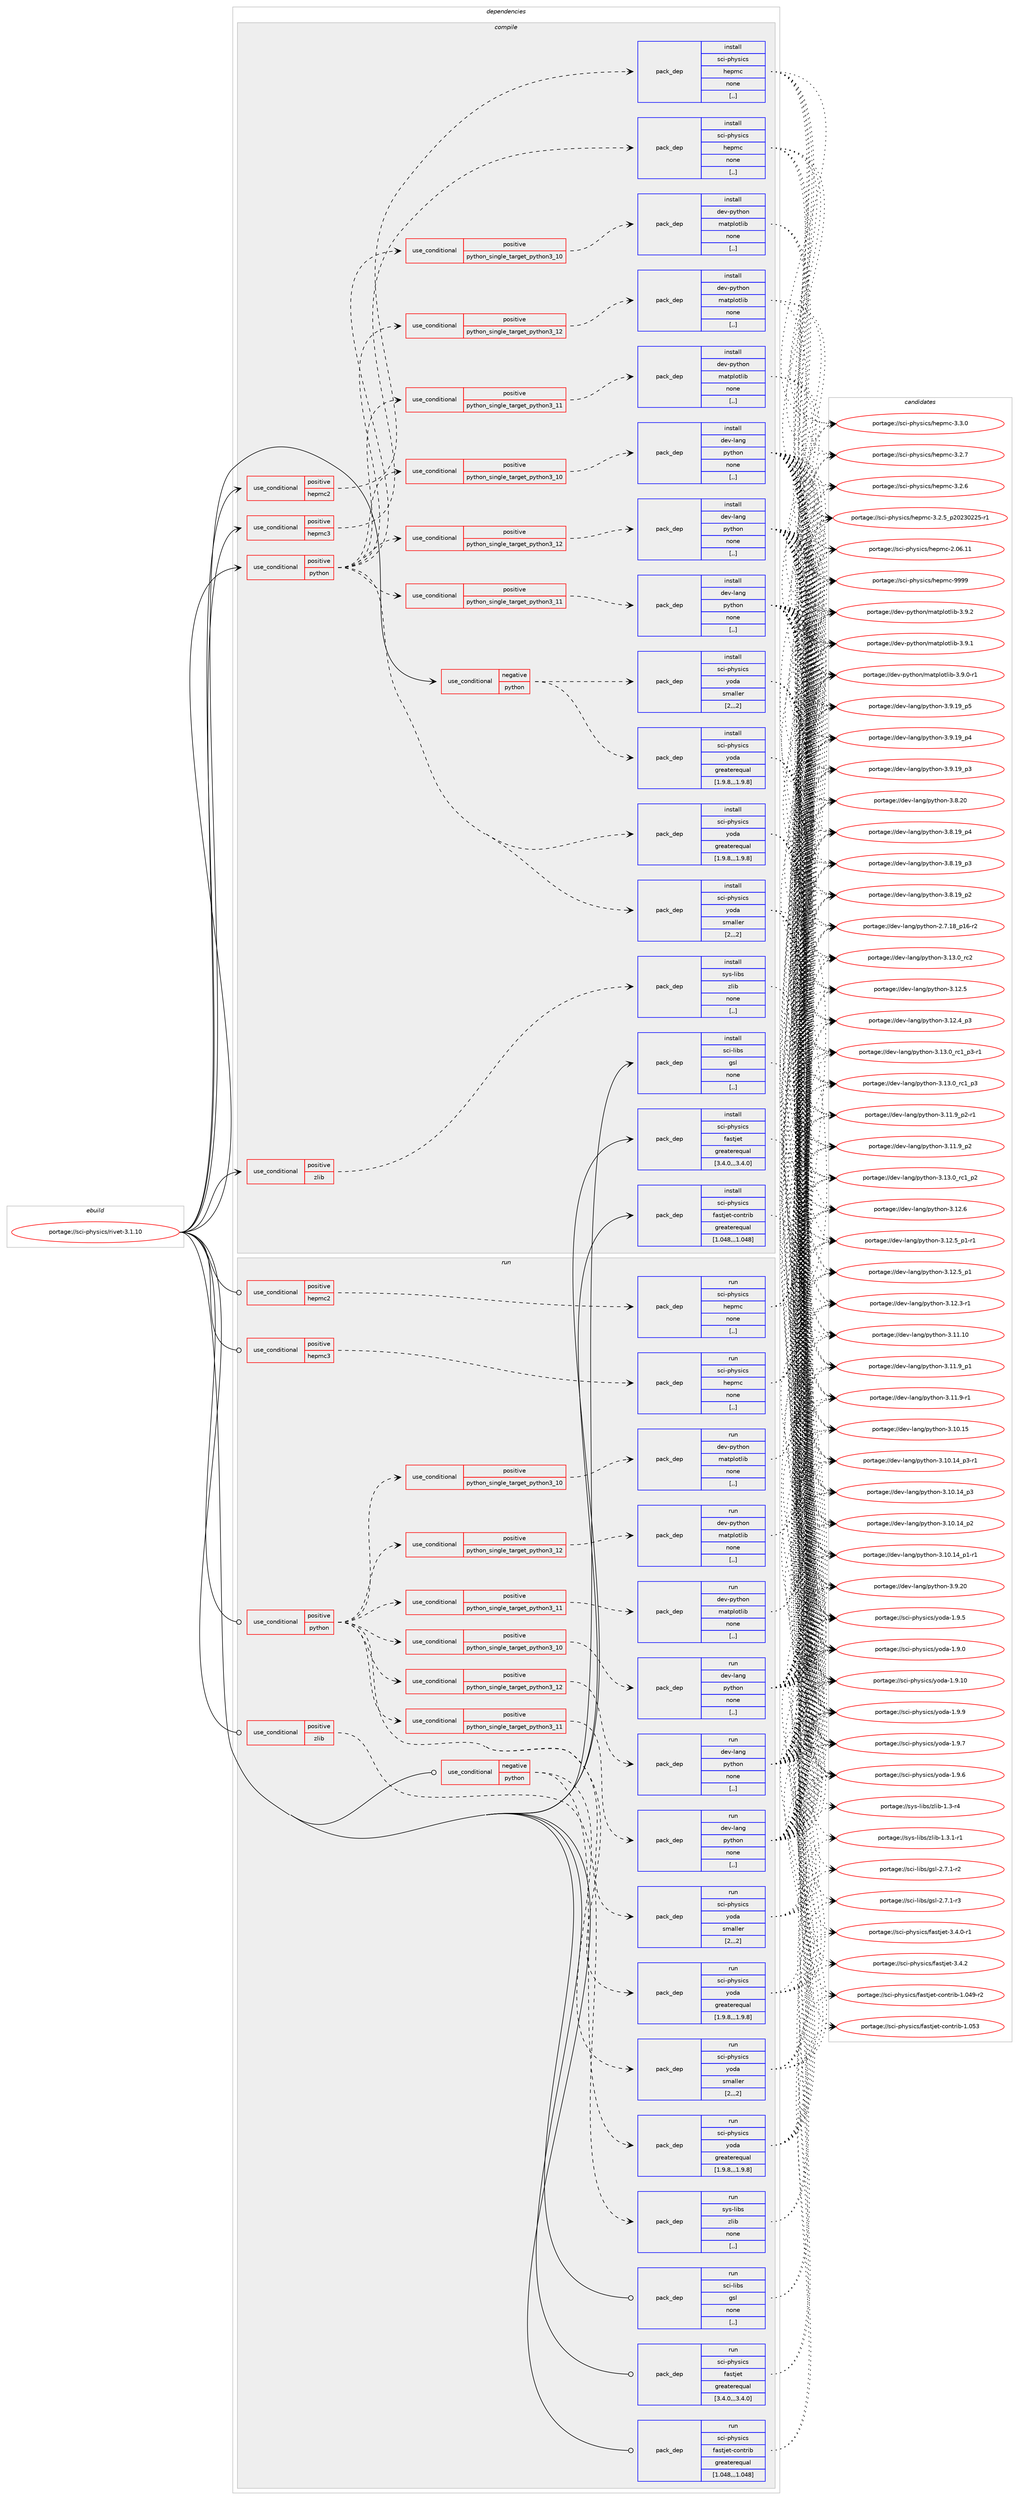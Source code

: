 digraph prolog {

# *************
# Graph options
# *************

newrank=true;
concentrate=true;
compound=true;
graph [rankdir=LR,fontname=Helvetica,fontsize=10,ranksep=1.5];#, ranksep=2.5, nodesep=0.2];
edge  [arrowhead=vee];
node  [fontname=Helvetica,fontsize=10];

# **********
# The ebuild
# **********

subgraph cluster_leftcol {
color=gray;
label=<<i>ebuild</i>>;
id [label="portage://sci-physics/rivet-3.1.10", color=red, width=4, href="../sci-physics/rivet-3.1.10.svg"];
}

# ****************
# The dependencies
# ****************

subgraph cluster_midcol {
color=gray;
label=<<i>dependencies</i>>;
subgraph cluster_compile {
fillcolor="#eeeeee";
style=filled;
label=<<i>compile</i>>;
subgraph cond242895 {
dependency920911 [label=<<TABLE BORDER="0" CELLBORDER="1" CELLSPACING="0" CELLPADDING="4"><TR><TD ROWSPAN="3" CELLPADDING="10">use_conditional</TD></TR><TR><TD>negative</TD></TR><TR><TD>python</TD></TR></TABLE>>, shape=none, color=red];
subgraph pack671368 {
dependency920912 [label=<<TABLE BORDER="0" CELLBORDER="1" CELLSPACING="0" CELLPADDING="4" WIDTH="220"><TR><TD ROWSPAN="6" CELLPADDING="30">pack_dep</TD></TR><TR><TD WIDTH="110">install</TD></TR><TR><TD>sci-physics</TD></TR><TR><TD>yoda</TD></TR><TR><TD>greaterequal</TD></TR><TR><TD>[1.9.8,,,1.9.8]</TD></TR></TABLE>>, shape=none, color=blue];
}
dependency920911:e -> dependency920912:w [weight=20,style="dashed",arrowhead="vee"];
subgraph pack671369 {
dependency920913 [label=<<TABLE BORDER="0" CELLBORDER="1" CELLSPACING="0" CELLPADDING="4" WIDTH="220"><TR><TD ROWSPAN="6" CELLPADDING="30">pack_dep</TD></TR><TR><TD WIDTH="110">install</TD></TR><TR><TD>sci-physics</TD></TR><TR><TD>yoda</TD></TR><TR><TD>smaller</TD></TR><TR><TD>[2,,,2]</TD></TR></TABLE>>, shape=none, color=blue];
}
dependency920911:e -> dependency920913:w [weight=20,style="dashed",arrowhead="vee"];
}
id:e -> dependency920911:w [weight=20,style="solid",arrowhead="vee"];
subgraph cond242896 {
dependency920914 [label=<<TABLE BORDER="0" CELLBORDER="1" CELLSPACING="0" CELLPADDING="4"><TR><TD ROWSPAN="3" CELLPADDING="10">use_conditional</TD></TR><TR><TD>positive</TD></TR><TR><TD>hepmc2</TD></TR></TABLE>>, shape=none, color=red];
subgraph pack671370 {
dependency920915 [label=<<TABLE BORDER="0" CELLBORDER="1" CELLSPACING="0" CELLPADDING="4" WIDTH="220"><TR><TD ROWSPAN="6" CELLPADDING="30">pack_dep</TD></TR><TR><TD WIDTH="110">install</TD></TR><TR><TD>sci-physics</TD></TR><TR><TD>hepmc</TD></TR><TR><TD>none</TD></TR><TR><TD>[,,]</TD></TR></TABLE>>, shape=none, color=blue];
}
dependency920914:e -> dependency920915:w [weight=20,style="dashed",arrowhead="vee"];
}
id:e -> dependency920914:w [weight=20,style="solid",arrowhead="vee"];
subgraph cond242897 {
dependency920916 [label=<<TABLE BORDER="0" CELLBORDER="1" CELLSPACING="0" CELLPADDING="4"><TR><TD ROWSPAN="3" CELLPADDING="10">use_conditional</TD></TR><TR><TD>positive</TD></TR><TR><TD>hepmc3</TD></TR></TABLE>>, shape=none, color=red];
subgraph pack671371 {
dependency920917 [label=<<TABLE BORDER="0" CELLBORDER="1" CELLSPACING="0" CELLPADDING="4" WIDTH="220"><TR><TD ROWSPAN="6" CELLPADDING="30">pack_dep</TD></TR><TR><TD WIDTH="110">install</TD></TR><TR><TD>sci-physics</TD></TR><TR><TD>hepmc</TD></TR><TR><TD>none</TD></TR><TR><TD>[,,]</TD></TR></TABLE>>, shape=none, color=blue];
}
dependency920916:e -> dependency920917:w [weight=20,style="dashed",arrowhead="vee"];
}
id:e -> dependency920916:w [weight=20,style="solid",arrowhead="vee"];
subgraph cond242898 {
dependency920918 [label=<<TABLE BORDER="0" CELLBORDER="1" CELLSPACING="0" CELLPADDING="4"><TR><TD ROWSPAN="3" CELLPADDING="10">use_conditional</TD></TR><TR><TD>positive</TD></TR><TR><TD>python</TD></TR></TABLE>>, shape=none, color=red];
subgraph cond242899 {
dependency920919 [label=<<TABLE BORDER="0" CELLBORDER="1" CELLSPACING="0" CELLPADDING="4"><TR><TD ROWSPAN="3" CELLPADDING="10">use_conditional</TD></TR><TR><TD>positive</TD></TR><TR><TD>python_single_target_python3_10</TD></TR></TABLE>>, shape=none, color=red];
subgraph pack671372 {
dependency920920 [label=<<TABLE BORDER="0" CELLBORDER="1" CELLSPACING="0" CELLPADDING="4" WIDTH="220"><TR><TD ROWSPAN="6" CELLPADDING="30">pack_dep</TD></TR><TR><TD WIDTH="110">install</TD></TR><TR><TD>dev-lang</TD></TR><TR><TD>python</TD></TR><TR><TD>none</TD></TR><TR><TD>[,,]</TD></TR></TABLE>>, shape=none, color=blue];
}
dependency920919:e -> dependency920920:w [weight=20,style="dashed",arrowhead="vee"];
}
dependency920918:e -> dependency920919:w [weight=20,style="dashed",arrowhead="vee"];
subgraph cond242900 {
dependency920921 [label=<<TABLE BORDER="0" CELLBORDER="1" CELLSPACING="0" CELLPADDING="4"><TR><TD ROWSPAN="3" CELLPADDING="10">use_conditional</TD></TR><TR><TD>positive</TD></TR><TR><TD>python_single_target_python3_11</TD></TR></TABLE>>, shape=none, color=red];
subgraph pack671373 {
dependency920922 [label=<<TABLE BORDER="0" CELLBORDER="1" CELLSPACING="0" CELLPADDING="4" WIDTH="220"><TR><TD ROWSPAN="6" CELLPADDING="30">pack_dep</TD></TR><TR><TD WIDTH="110">install</TD></TR><TR><TD>dev-lang</TD></TR><TR><TD>python</TD></TR><TR><TD>none</TD></TR><TR><TD>[,,]</TD></TR></TABLE>>, shape=none, color=blue];
}
dependency920921:e -> dependency920922:w [weight=20,style="dashed",arrowhead="vee"];
}
dependency920918:e -> dependency920921:w [weight=20,style="dashed",arrowhead="vee"];
subgraph cond242901 {
dependency920923 [label=<<TABLE BORDER="0" CELLBORDER="1" CELLSPACING="0" CELLPADDING="4"><TR><TD ROWSPAN="3" CELLPADDING="10">use_conditional</TD></TR><TR><TD>positive</TD></TR><TR><TD>python_single_target_python3_12</TD></TR></TABLE>>, shape=none, color=red];
subgraph pack671374 {
dependency920924 [label=<<TABLE BORDER="0" CELLBORDER="1" CELLSPACING="0" CELLPADDING="4" WIDTH="220"><TR><TD ROWSPAN="6" CELLPADDING="30">pack_dep</TD></TR><TR><TD WIDTH="110">install</TD></TR><TR><TD>dev-lang</TD></TR><TR><TD>python</TD></TR><TR><TD>none</TD></TR><TR><TD>[,,]</TD></TR></TABLE>>, shape=none, color=blue];
}
dependency920923:e -> dependency920924:w [weight=20,style="dashed",arrowhead="vee"];
}
dependency920918:e -> dependency920923:w [weight=20,style="dashed",arrowhead="vee"];
subgraph cond242902 {
dependency920925 [label=<<TABLE BORDER="0" CELLBORDER="1" CELLSPACING="0" CELLPADDING="4"><TR><TD ROWSPAN="3" CELLPADDING="10">use_conditional</TD></TR><TR><TD>positive</TD></TR><TR><TD>python_single_target_python3_10</TD></TR></TABLE>>, shape=none, color=red];
subgraph pack671375 {
dependency920926 [label=<<TABLE BORDER="0" CELLBORDER="1" CELLSPACING="0" CELLPADDING="4" WIDTH="220"><TR><TD ROWSPAN="6" CELLPADDING="30">pack_dep</TD></TR><TR><TD WIDTH="110">install</TD></TR><TR><TD>dev-python</TD></TR><TR><TD>matplotlib</TD></TR><TR><TD>none</TD></TR><TR><TD>[,,]</TD></TR></TABLE>>, shape=none, color=blue];
}
dependency920925:e -> dependency920926:w [weight=20,style="dashed",arrowhead="vee"];
}
dependency920918:e -> dependency920925:w [weight=20,style="dashed",arrowhead="vee"];
subgraph cond242903 {
dependency920927 [label=<<TABLE BORDER="0" CELLBORDER="1" CELLSPACING="0" CELLPADDING="4"><TR><TD ROWSPAN="3" CELLPADDING="10">use_conditional</TD></TR><TR><TD>positive</TD></TR><TR><TD>python_single_target_python3_11</TD></TR></TABLE>>, shape=none, color=red];
subgraph pack671376 {
dependency920928 [label=<<TABLE BORDER="0" CELLBORDER="1" CELLSPACING="0" CELLPADDING="4" WIDTH="220"><TR><TD ROWSPAN="6" CELLPADDING="30">pack_dep</TD></TR><TR><TD WIDTH="110">install</TD></TR><TR><TD>dev-python</TD></TR><TR><TD>matplotlib</TD></TR><TR><TD>none</TD></TR><TR><TD>[,,]</TD></TR></TABLE>>, shape=none, color=blue];
}
dependency920927:e -> dependency920928:w [weight=20,style="dashed",arrowhead="vee"];
}
dependency920918:e -> dependency920927:w [weight=20,style="dashed",arrowhead="vee"];
subgraph cond242904 {
dependency920929 [label=<<TABLE BORDER="0" CELLBORDER="1" CELLSPACING="0" CELLPADDING="4"><TR><TD ROWSPAN="3" CELLPADDING="10">use_conditional</TD></TR><TR><TD>positive</TD></TR><TR><TD>python_single_target_python3_12</TD></TR></TABLE>>, shape=none, color=red];
subgraph pack671377 {
dependency920930 [label=<<TABLE BORDER="0" CELLBORDER="1" CELLSPACING="0" CELLPADDING="4" WIDTH="220"><TR><TD ROWSPAN="6" CELLPADDING="30">pack_dep</TD></TR><TR><TD WIDTH="110">install</TD></TR><TR><TD>dev-python</TD></TR><TR><TD>matplotlib</TD></TR><TR><TD>none</TD></TR><TR><TD>[,,]</TD></TR></TABLE>>, shape=none, color=blue];
}
dependency920929:e -> dependency920930:w [weight=20,style="dashed",arrowhead="vee"];
}
dependency920918:e -> dependency920929:w [weight=20,style="dashed",arrowhead="vee"];
subgraph pack671378 {
dependency920931 [label=<<TABLE BORDER="0" CELLBORDER="1" CELLSPACING="0" CELLPADDING="4" WIDTH="220"><TR><TD ROWSPAN="6" CELLPADDING="30">pack_dep</TD></TR><TR><TD WIDTH="110">install</TD></TR><TR><TD>sci-physics</TD></TR><TR><TD>yoda</TD></TR><TR><TD>greaterequal</TD></TR><TR><TD>[1.9.8,,,1.9.8]</TD></TR></TABLE>>, shape=none, color=blue];
}
dependency920918:e -> dependency920931:w [weight=20,style="dashed",arrowhead="vee"];
subgraph pack671379 {
dependency920932 [label=<<TABLE BORDER="0" CELLBORDER="1" CELLSPACING="0" CELLPADDING="4" WIDTH="220"><TR><TD ROWSPAN="6" CELLPADDING="30">pack_dep</TD></TR><TR><TD WIDTH="110">install</TD></TR><TR><TD>sci-physics</TD></TR><TR><TD>yoda</TD></TR><TR><TD>smaller</TD></TR><TR><TD>[2,,,2]</TD></TR></TABLE>>, shape=none, color=blue];
}
dependency920918:e -> dependency920932:w [weight=20,style="dashed",arrowhead="vee"];
}
id:e -> dependency920918:w [weight=20,style="solid",arrowhead="vee"];
subgraph cond242905 {
dependency920933 [label=<<TABLE BORDER="0" CELLBORDER="1" CELLSPACING="0" CELLPADDING="4"><TR><TD ROWSPAN="3" CELLPADDING="10">use_conditional</TD></TR><TR><TD>positive</TD></TR><TR><TD>zlib</TD></TR></TABLE>>, shape=none, color=red];
subgraph pack671380 {
dependency920934 [label=<<TABLE BORDER="0" CELLBORDER="1" CELLSPACING="0" CELLPADDING="4" WIDTH="220"><TR><TD ROWSPAN="6" CELLPADDING="30">pack_dep</TD></TR><TR><TD WIDTH="110">install</TD></TR><TR><TD>sys-libs</TD></TR><TR><TD>zlib</TD></TR><TR><TD>none</TD></TR><TR><TD>[,,]</TD></TR></TABLE>>, shape=none, color=blue];
}
dependency920933:e -> dependency920934:w [weight=20,style="dashed",arrowhead="vee"];
}
id:e -> dependency920933:w [weight=20,style="solid",arrowhead="vee"];
subgraph pack671381 {
dependency920935 [label=<<TABLE BORDER="0" CELLBORDER="1" CELLSPACING="0" CELLPADDING="4" WIDTH="220"><TR><TD ROWSPAN="6" CELLPADDING="30">pack_dep</TD></TR><TR><TD WIDTH="110">install</TD></TR><TR><TD>sci-libs</TD></TR><TR><TD>gsl</TD></TR><TR><TD>none</TD></TR><TR><TD>[,,]</TD></TR></TABLE>>, shape=none, color=blue];
}
id:e -> dependency920935:w [weight=20,style="solid",arrowhead="vee"];
subgraph pack671382 {
dependency920936 [label=<<TABLE BORDER="0" CELLBORDER="1" CELLSPACING="0" CELLPADDING="4" WIDTH="220"><TR><TD ROWSPAN="6" CELLPADDING="30">pack_dep</TD></TR><TR><TD WIDTH="110">install</TD></TR><TR><TD>sci-physics</TD></TR><TR><TD>fastjet</TD></TR><TR><TD>greaterequal</TD></TR><TR><TD>[3.4.0,,,3.4.0]</TD></TR></TABLE>>, shape=none, color=blue];
}
id:e -> dependency920936:w [weight=20,style="solid",arrowhead="vee"];
subgraph pack671383 {
dependency920937 [label=<<TABLE BORDER="0" CELLBORDER="1" CELLSPACING="0" CELLPADDING="4" WIDTH="220"><TR><TD ROWSPAN="6" CELLPADDING="30">pack_dep</TD></TR><TR><TD WIDTH="110">install</TD></TR><TR><TD>sci-physics</TD></TR><TR><TD>fastjet-contrib</TD></TR><TR><TD>greaterequal</TD></TR><TR><TD>[1.048,,,1.048]</TD></TR></TABLE>>, shape=none, color=blue];
}
id:e -> dependency920937:w [weight=20,style="solid",arrowhead="vee"];
}
subgraph cluster_compileandrun {
fillcolor="#eeeeee";
style=filled;
label=<<i>compile and run</i>>;
}
subgraph cluster_run {
fillcolor="#eeeeee";
style=filled;
label=<<i>run</i>>;
subgraph cond242906 {
dependency920938 [label=<<TABLE BORDER="0" CELLBORDER="1" CELLSPACING="0" CELLPADDING="4"><TR><TD ROWSPAN="3" CELLPADDING="10">use_conditional</TD></TR><TR><TD>negative</TD></TR><TR><TD>python</TD></TR></TABLE>>, shape=none, color=red];
subgraph pack671384 {
dependency920939 [label=<<TABLE BORDER="0" CELLBORDER="1" CELLSPACING="0" CELLPADDING="4" WIDTH="220"><TR><TD ROWSPAN="6" CELLPADDING="30">pack_dep</TD></TR><TR><TD WIDTH="110">run</TD></TR><TR><TD>sci-physics</TD></TR><TR><TD>yoda</TD></TR><TR><TD>greaterequal</TD></TR><TR><TD>[1.9.8,,,1.9.8]</TD></TR></TABLE>>, shape=none, color=blue];
}
dependency920938:e -> dependency920939:w [weight=20,style="dashed",arrowhead="vee"];
subgraph pack671385 {
dependency920940 [label=<<TABLE BORDER="0" CELLBORDER="1" CELLSPACING="0" CELLPADDING="4" WIDTH="220"><TR><TD ROWSPAN="6" CELLPADDING="30">pack_dep</TD></TR><TR><TD WIDTH="110">run</TD></TR><TR><TD>sci-physics</TD></TR><TR><TD>yoda</TD></TR><TR><TD>smaller</TD></TR><TR><TD>[2,,,2]</TD></TR></TABLE>>, shape=none, color=blue];
}
dependency920938:e -> dependency920940:w [weight=20,style="dashed",arrowhead="vee"];
}
id:e -> dependency920938:w [weight=20,style="solid",arrowhead="odot"];
subgraph cond242907 {
dependency920941 [label=<<TABLE BORDER="0" CELLBORDER="1" CELLSPACING="0" CELLPADDING="4"><TR><TD ROWSPAN="3" CELLPADDING="10">use_conditional</TD></TR><TR><TD>positive</TD></TR><TR><TD>hepmc2</TD></TR></TABLE>>, shape=none, color=red];
subgraph pack671386 {
dependency920942 [label=<<TABLE BORDER="0" CELLBORDER="1" CELLSPACING="0" CELLPADDING="4" WIDTH="220"><TR><TD ROWSPAN="6" CELLPADDING="30">pack_dep</TD></TR><TR><TD WIDTH="110">run</TD></TR><TR><TD>sci-physics</TD></TR><TR><TD>hepmc</TD></TR><TR><TD>none</TD></TR><TR><TD>[,,]</TD></TR></TABLE>>, shape=none, color=blue];
}
dependency920941:e -> dependency920942:w [weight=20,style="dashed",arrowhead="vee"];
}
id:e -> dependency920941:w [weight=20,style="solid",arrowhead="odot"];
subgraph cond242908 {
dependency920943 [label=<<TABLE BORDER="0" CELLBORDER="1" CELLSPACING="0" CELLPADDING="4"><TR><TD ROWSPAN="3" CELLPADDING="10">use_conditional</TD></TR><TR><TD>positive</TD></TR><TR><TD>hepmc3</TD></TR></TABLE>>, shape=none, color=red];
subgraph pack671387 {
dependency920944 [label=<<TABLE BORDER="0" CELLBORDER="1" CELLSPACING="0" CELLPADDING="4" WIDTH="220"><TR><TD ROWSPAN="6" CELLPADDING="30">pack_dep</TD></TR><TR><TD WIDTH="110">run</TD></TR><TR><TD>sci-physics</TD></TR><TR><TD>hepmc</TD></TR><TR><TD>none</TD></TR><TR><TD>[,,]</TD></TR></TABLE>>, shape=none, color=blue];
}
dependency920943:e -> dependency920944:w [weight=20,style="dashed",arrowhead="vee"];
}
id:e -> dependency920943:w [weight=20,style="solid",arrowhead="odot"];
subgraph cond242909 {
dependency920945 [label=<<TABLE BORDER="0" CELLBORDER="1" CELLSPACING="0" CELLPADDING="4"><TR><TD ROWSPAN="3" CELLPADDING="10">use_conditional</TD></TR><TR><TD>positive</TD></TR><TR><TD>python</TD></TR></TABLE>>, shape=none, color=red];
subgraph cond242910 {
dependency920946 [label=<<TABLE BORDER="0" CELLBORDER="1" CELLSPACING="0" CELLPADDING="4"><TR><TD ROWSPAN="3" CELLPADDING="10">use_conditional</TD></TR><TR><TD>positive</TD></TR><TR><TD>python_single_target_python3_10</TD></TR></TABLE>>, shape=none, color=red];
subgraph pack671388 {
dependency920947 [label=<<TABLE BORDER="0" CELLBORDER="1" CELLSPACING="0" CELLPADDING="4" WIDTH="220"><TR><TD ROWSPAN="6" CELLPADDING="30">pack_dep</TD></TR><TR><TD WIDTH="110">run</TD></TR><TR><TD>dev-lang</TD></TR><TR><TD>python</TD></TR><TR><TD>none</TD></TR><TR><TD>[,,]</TD></TR></TABLE>>, shape=none, color=blue];
}
dependency920946:e -> dependency920947:w [weight=20,style="dashed",arrowhead="vee"];
}
dependency920945:e -> dependency920946:w [weight=20,style="dashed",arrowhead="vee"];
subgraph cond242911 {
dependency920948 [label=<<TABLE BORDER="0" CELLBORDER="1" CELLSPACING="0" CELLPADDING="4"><TR><TD ROWSPAN="3" CELLPADDING="10">use_conditional</TD></TR><TR><TD>positive</TD></TR><TR><TD>python_single_target_python3_11</TD></TR></TABLE>>, shape=none, color=red];
subgraph pack671389 {
dependency920949 [label=<<TABLE BORDER="0" CELLBORDER="1" CELLSPACING="0" CELLPADDING="4" WIDTH="220"><TR><TD ROWSPAN="6" CELLPADDING="30">pack_dep</TD></TR><TR><TD WIDTH="110">run</TD></TR><TR><TD>dev-lang</TD></TR><TR><TD>python</TD></TR><TR><TD>none</TD></TR><TR><TD>[,,]</TD></TR></TABLE>>, shape=none, color=blue];
}
dependency920948:e -> dependency920949:w [weight=20,style="dashed",arrowhead="vee"];
}
dependency920945:e -> dependency920948:w [weight=20,style="dashed",arrowhead="vee"];
subgraph cond242912 {
dependency920950 [label=<<TABLE BORDER="0" CELLBORDER="1" CELLSPACING="0" CELLPADDING="4"><TR><TD ROWSPAN="3" CELLPADDING="10">use_conditional</TD></TR><TR><TD>positive</TD></TR><TR><TD>python_single_target_python3_12</TD></TR></TABLE>>, shape=none, color=red];
subgraph pack671390 {
dependency920951 [label=<<TABLE BORDER="0" CELLBORDER="1" CELLSPACING="0" CELLPADDING="4" WIDTH="220"><TR><TD ROWSPAN="6" CELLPADDING="30">pack_dep</TD></TR><TR><TD WIDTH="110">run</TD></TR><TR><TD>dev-lang</TD></TR><TR><TD>python</TD></TR><TR><TD>none</TD></TR><TR><TD>[,,]</TD></TR></TABLE>>, shape=none, color=blue];
}
dependency920950:e -> dependency920951:w [weight=20,style="dashed",arrowhead="vee"];
}
dependency920945:e -> dependency920950:w [weight=20,style="dashed",arrowhead="vee"];
subgraph cond242913 {
dependency920952 [label=<<TABLE BORDER="0" CELLBORDER="1" CELLSPACING="0" CELLPADDING="4"><TR><TD ROWSPAN="3" CELLPADDING="10">use_conditional</TD></TR><TR><TD>positive</TD></TR><TR><TD>python_single_target_python3_10</TD></TR></TABLE>>, shape=none, color=red];
subgraph pack671391 {
dependency920953 [label=<<TABLE BORDER="0" CELLBORDER="1" CELLSPACING="0" CELLPADDING="4" WIDTH="220"><TR><TD ROWSPAN="6" CELLPADDING="30">pack_dep</TD></TR><TR><TD WIDTH="110">run</TD></TR><TR><TD>dev-python</TD></TR><TR><TD>matplotlib</TD></TR><TR><TD>none</TD></TR><TR><TD>[,,]</TD></TR></TABLE>>, shape=none, color=blue];
}
dependency920952:e -> dependency920953:w [weight=20,style="dashed",arrowhead="vee"];
}
dependency920945:e -> dependency920952:w [weight=20,style="dashed",arrowhead="vee"];
subgraph cond242914 {
dependency920954 [label=<<TABLE BORDER="0" CELLBORDER="1" CELLSPACING="0" CELLPADDING="4"><TR><TD ROWSPAN="3" CELLPADDING="10">use_conditional</TD></TR><TR><TD>positive</TD></TR><TR><TD>python_single_target_python3_11</TD></TR></TABLE>>, shape=none, color=red];
subgraph pack671392 {
dependency920955 [label=<<TABLE BORDER="0" CELLBORDER="1" CELLSPACING="0" CELLPADDING="4" WIDTH="220"><TR><TD ROWSPAN="6" CELLPADDING="30">pack_dep</TD></TR><TR><TD WIDTH="110">run</TD></TR><TR><TD>dev-python</TD></TR><TR><TD>matplotlib</TD></TR><TR><TD>none</TD></TR><TR><TD>[,,]</TD></TR></TABLE>>, shape=none, color=blue];
}
dependency920954:e -> dependency920955:w [weight=20,style="dashed",arrowhead="vee"];
}
dependency920945:e -> dependency920954:w [weight=20,style="dashed",arrowhead="vee"];
subgraph cond242915 {
dependency920956 [label=<<TABLE BORDER="0" CELLBORDER="1" CELLSPACING="0" CELLPADDING="4"><TR><TD ROWSPAN="3" CELLPADDING="10">use_conditional</TD></TR><TR><TD>positive</TD></TR><TR><TD>python_single_target_python3_12</TD></TR></TABLE>>, shape=none, color=red];
subgraph pack671393 {
dependency920957 [label=<<TABLE BORDER="0" CELLBORDER="1" CELLSPACING="0" CELLPADDING="4" WIDTH="220"><TR><TD ROWSPAN="6" CELLPADDING="30">pack_dep</TD></TR><TR><TD WIDTH="110">run</TD></TR><TR><TD>dev-python</TD></TR><TR><TD>matplotlib</TD></TR><TR><TD>none</TD></TR><TR><TD>[,,]</TD></TR></TABLE>>, shape=none, color=blue];
}
dependency920956:e -> dependency920957:w [weight=20,style="dashed",arrowhead="vee"];
}
dependency920945:e -> dependency920956:w [weight=20,style="dashed",arrowhead="vee"];
subgraph pack671394 {
dependency920958 [label=<<TABLE BORDER="0" CELLBORDER="1" CELLSPACING="0" CELLPADDING="4" WIDTH="220"><TR><TD ROWSPAN="6" CELLPADDING="30">pack_dep</TD></TR><TR><TD WIDTH="110">run</TD></TR><TR><TD>sci-physics</TD></TR><TR><TD>yoda</TD></TR><TR><TD>greaterequal</TD></TR><TR><TD>[1.9.8,,,1.9.8]</TD></TR></TABLE>>, shape=none, color=blue];
}
dependency920945:e -> dependency920958:w [weight=20,style="dashed",arrowhead="vee"];
subgraph pack671395 {
dependency920959 [label=<<TABLE BORDER="0" CELLBORDER="1" CELLSPACING="0" CELLPADDING="4" WIDTH="220"><TR><TD ROWSPAN="6" CELLPADDING="30">pack_dep</TD></TR><TR><TD WIDTH="110">run</TD></TR><TR><TD>sci-physics</TD></TR><TR><TD>yoda</TD></TR><TR><TD>smaller</TD></TR><TR><TD>[2,,,2]</TD></TR></TABLE>>, shape=none, color=blue];
}
dependency920945:e -> dependency920959:w [weight=20,style="dashed",arrowhead="vee"];
}
id:e -> dependency920945:w [weight=20,style="solid",arrowhead="odot"];
subgraph cond242916 {
dependency920960 [label=<<TABLE BORDER="0" CELLBORDER="1" CELLSPACING="0" CELLPADDING="4"><TR><TD ROWSPAN="3" CELLPADDING="10">use_conditional</TD></TR><TR><TD>positive</TD></TR><TR><TD>zlib</TD></TR></TABLE>>, shape=none, color=red];
subgraph pack671396 {
dependency920961 [label=<<TABLE BORDER="0" CELLBORDER="1" CELLSPACING="0" CELLPADDING="4" WIDTH="220"><TR><TD ROWSPAN="6" CELLPADDING="30">pack_dep</TD></TR><TR><TD WIDTH="110">run</TD></TR><TR><TD>sys-libs</TD></TR><TR><TD>zlib</TD></TR><TR><TD>none</TD></TR><TR><TD>[,,]</TD></TR></TABLE>>, shape=none, color=blue];
}
dependency920960:e -> dependency920961:w [weight=20,style="dashed",arrowhead="vee"];
}
id:e -> dependency920960:w [weight=20,style="solid",arrowhead="odot"];
subgraph pack671397 {
dependency920962 [label=<<TABLE BORDER="0" CELLBORDER="1" CELLSPACING="0" CELLPADDING="4" WIDTH="220"><TR><TD ROWSPAN="6" CELLPADDING="30">pack_dep</TD></TR><TR><TD WIDTH="110">run</TD></TR><TR><TD>sci-libs</TD></TR><TR><TD>gsl</TD></TR><TR><TD>none</TD></TR><TR><TD>[,,]</TD></TR></TABLE>>, shape=none, color=blue];
}
id:e -> dependency920962:w [weight=20,style="solid",arrowhead="odot"];
subgraph pack671398 {
dependency920963 [label=<<TABLE BORDER="0" CELLBORDER="1" CELLSPACING="0" CELLPADDING="4" WIDTH="220"><TR><TD ROWSPAN="6" CELLPADDING="30">pack_dep</TD></TR><TR><TD WIDTH="110">run</TD></TR><TR><TD>sci-physics</TD></TR><TR><TD>fastjet</TD></TR><TR><TD>greaterequal</TD></TR><TR><TD>[3.4.0,,,3.4.0]</TD></TR></TABLE>>, shape=none, color=blue];
}
id:e -> dependency920963:w [weight=20,style="solid",arrowhead="odot"];
subgraph pack671399 {
dependency920964 [label=<<TABLE BORDER="0" CELLBORDER="1" CELLSPACING="0" CELLPADDING="4" WIDTH="220"><TR><TD ROWSPAN="6" CELLPADDING="30">pack_dep</TD></TR><TR><TD WIDTH="110">run</TD></TR><TR><TD>sci-physics</TD></TR><TR><TD>fastjet-contrib</TD></TR><TR><TD>greaterequal</TD></TR><TR><TD>[1.048,,,1.048]</TD></TR></TABLE>>, shape=none, color=blue];
}
id:e -> dependency920964:w [weight=20,style="solid",arrowhead="odot"];
}
}

# **************
# The candidates
# **************

subgraph cluster_choices {
rank=same;
color=gray;
label=<<i>candidates</i>>;

subgraph choice671368 {
color=black;
nodesep=1;
choice115991054511210412111510599115471211111009745494657464948 [label="portage://sci-physics/yoda-1.9.10", color=red, width=4,href="../sci-physics/yoda-1.9.10.svg"];
choice1159910545112104121115105991154712111110097454946574657 [label="portage://sci-physics/yoda-1.9.9", color=red, width=4,href="../sci-physics/yoda-1.9.9.svg"];
choice1159910545112104121115105991154712111110097454946574655 [label="portage://sci-physics/yoda-1.9.7", color=red, width=4,href="../sci-physics/yoda-1.9.7.svg"];
choice1159910545112104121115105991154712111110097454946574654 [label="portage://sci-physics/yoda-1.9.6", color=red, width=4,href="../sci-physics/yoda-1.9.6.svg"];
choice1159910545112104121115105991154712111110097454946574653 [label="portage://sci-physics/yoda-1.9.5", color=red, width=4,href="../sci-physics/yoda-1.9.5.svg"];
choice1159910545112104121115105991154712111110097454946574648 [label="portage://sci-physics/yoda-1.9.0", color=red, width=4,href="../sci-physics/yoda-1.9.0.svg"];
dependency920912:e -> choice115991054511210412111510599115471211111009745494657464948:w [style=dotted,weight="100"];
dependency920912:e -> choice1159910545112104121115105991154712111110097454946574657:w [style=dotted,weight="100"];
dependency920912:e -> choice1159910545112104121115105991154712111110097454946574655:w [style=dotted,weight="100"];
dependency920912:e -> choice1159910545112104121115105991154712111110097454946574654:w [style=dotted,weight="100"];
dependency920912:e -> choice1159910545112104121115105991154712111110097454946574653:w [style=dotted,weight="100"];
dependency920912:e -> choice1159910545112104121115105991154712111110097454946574648:w [style=dotted,weight="100"];
}
subgraph choice671369 {
color=black;
nodesep=1;
choice115991054511210412111510599115471211111009745494657464948 [label="portage://sci-physics/yoda-1.9.10", color=red, width=4,href="../sci-physics/yoda-1.9.10.svg"];
choice1159910545112104121115105991154712111110097454946574657 [label="portage://sci-physics/yoda-1.9.9", color=red, width=4,href="../sci-physics/yoda-1.9.9.svg"];
choice1159910545112104121115105991154712111110097454946574655 [label="portage://sci-physics/yoda-1.9.7", color=red, width=4,href="../sci-physics/yoda-1.9.7.svg"];
choice1159910545112104121115105991154712111110097454946574654 [label="portage://sci-physics/yoda-1.9.6", color=red, width=4,href="../sci-physics/yoda-1.9.6.svg"];
choice1159910545112104121115105991154712111110097454946574653 [label="portage://sci-physics/yoda-1.9.5", color=red, width=4,href="../sci-physics/yoda-1.9.5.svg"];
choice1159910545112104121115105991154712111110097454946574648 [label="portage://sci-physics/yoda-1.9.0", color=red, width=4,href="../sci-physics/yoda-1.9.0.svg"];
dependency920913:e -> choice115991054511210412111510599115471211111009745494657464948:w [style=dotted,weight="100"];
dependency920913:e -> choice1159910545112104121115105991154712111110097454946574657:w [style=dotted,weight="100"];
dependency920913:e -> choice1159910545112104121115105991154712111110097454946574655:w [style=dotted,weight="100"];
dependency920913:e -> choice1159910545112104121115105991154712111110097454946574654:w [style=dotted,weight="100"];
dependency920913:e -> choice1159910545112104121115105991154712111110097454946574653:w [style=dotted,weight="100"];
dependency920913:e -> choice1159910545112104121115105991154712111110097454946574648:w [style=dotted,weight="100"];
}
subgraph choice671370 {
color=black;
nodesep=1;
choice11599105451121041211151059911547104101112109994557575757 [label="portage://sci-physics/hepmc-9999", color=red, width=4,href="../sci-physics/hepmc-9999.svg"];
choice1159910545112104121115105991154710410111210999455146514648 [label="portage://sci-physics/hepmc-3.3.0", color=red, width=4,href="../sci-physics/hepmc-3.3.0.svg"];
choice1159910545112104121115105991154710410111210999455146504655 [label="portage://sci-physics/hepmc-3.2.7", color=red, width=4,href="../sci-physics/hepmc-3.2.7.svg"];
choice1159910545112104121115105991154710410111210999455146504654 [label="portage://sci-physics/hepmc-3.2.6", color=red, width=4,href="../sci-physics/hepmc-3.2.6.svg"];
choice11599105451121041211151059911547104101112109994551465046539511250485051485050534511449 [label="portage://sci-physics/hepmc-3.2.5_p20230225-r1", color=red, width=4,href="../sci-physics/hepmc-3.2.5_p20230225-r1.svg"];
choice11599105451121041211151059911547104101112109994550464854464949 [label="portage://sci-physics/hepmc-2.06.11", color=red, width=4,href="../sci-physics/hepmc-2.06.11.svg"];
dependency920915:e -> choice11599105451121041211151059911547104101112109994557575757:w [style=dotted,weight="100"];
dependency920915:e -> choice1159910545112104121115105991154710410111210999455146514648:w [style=dotted,weight="100"];
dependency920915:e -> choice1159910545112104121115105991154710410111210999455146504655:w [style=dotted,weight="100"];
dependency920915:e -> choice1159910545112104121115105991154710410111210999455146504654:w [style=dotted,weight="100"];
dependency920915:e -> choice11599105451121041211151059911547104101112109994551465046539511250485051485050534511449:w [style=dotted,weight="100"];
dependency920915:e -> choice11599105451121041211151059911547104101112109994550464854464949:w [style=dotted,weight="100"];
}
subgraph choice671371 {
color=black;
nodesep=1;
choice11599105451121041211151059911547104101112109994557575757 [label="portage://sci-physics/hepmc-9999", color=red, width=4,href="../sci-physics/hepmc-9999.svg"];
choice1159910545112104121115105991154710410111210999455146514648 [label="portage://sci-physics/hepmc-3.3.0", color=red, width=4,href="../sci-physics/hepmc-3.3.0.svg"];
choice1159910545112104121115105991154710410111210999455146504655 [label="portage://sci-physics/hepmc-3.2.7", color=red, width=4,href="../sci-physics/hepmc-3.2.7.svg"];
choice1159910545112104121115105991154710410111210999455146504654 [label="portage://sci-physics/hepmc-3.2.6", color=red, width=4,href="../sci-physics/hepmc-3.2.6.svg"];
choice11599105451121041211151059911547104101112109994551465046539511250485051485050534511449 [label="portage://sci-physics/hepmc-3.2.5_p20230225-r1", color=red, width=4,href="../sci-physics/hepmc-3.2.5_p20230225-r1.svg"];
choice11599105451121041211151059911547104101112109994550464854464949 [label="portage://sci-physics/hepmc-2.06.11", color=red, width=4,href="../sci-physics/hepmc-2.06.11.svg"];
dependency920917:e -> choice11599105451121041211151059911547104101112109994557575757:w [style=dotted,weight="100"];
dependency920917:e -> choice1159910545112104121115105991154710410111210999455146514648:w [style=dotted,weight="100"];
dependency920917:e -> choice1159910545112104121115105991154710410111210999455146504655:w [style=dotted,weight="100"];
dependency920917:e -> choice1159910545112104121115105991154710410111210999455146504654:w [style=dotted,weight="100"];
dependency920917:e -> choice11599105451121041211151059911547104101112109994551465046539511250485051485050534511449:w [style=dotted,weight="100"];
dependency920917:e -> choice11599105451121041211151059911547104101112109994550464854464949:w [style=dotted,weight="100"];
}
subgraph choice671372 {
color=black;
nodesep=1;
choice10010111845108971101034711212111610411111045514649514648951149950 [label="portage://dev-lang/python-3.13.0_rc2", color=red, width=4,href="../dev-lang/python-3.13.0_rc2.svg"];
choice1001011184510897110103471121211161041111104551464951464895114994995112514511449 [label="portage://dev-lang/python-3.13.0_rc1_p3-r1", color=red, width=4,href="../dev-lang/python-3.13.0_rc1_p3-r1.svg"];
choice100101118451089711010347112121116104111110455146495146489511499499511251 [label="portage://dev-lang/python-3.13.0_rc1_p3", color=red, width=4,href="../dev-lang/python-3.13.0_rc1_p3.svg"];
choice100101118451089711010347112121116104111110455146495146489511499499511250 [label="portage://dev-lang/python-3.13.0_rc1_p2", color=red, width=4,href="../dev-lang/python-3.13.0_rc1_p2.svg"];
choice10010111845108971101034711212111610411111045514649504654 [label="portage://dev-lang/python-3.12.6", color=red, width=4,href="../dev-lang/python-3.12.6.svg"];
choice1001011184510897110103471121211161041111104551464950465395112494511449 [label="portage://dev-lang/python-3.12.5_p1-r1", color=red, width=4,href="../dev-lang/python-3.12.5_p1-r1.svg"];
choice100101118451089711010347112121116104111110455146495046539511249 [label="portage://dev-lang/python-3.12.5_p1", color=red, width=4,href="../dev-lang/python-3.12.5_p1.svg"];
choice10010111845108971101034711212111610411111045514649504653 [label="portage://dev-lang/python-3.12.5", color=red, width=4,href="../dev-lang/python-3.12.5.svg"];
choice100101118451089711010347112121116104111110455146495046529511251 [label="portage://dev-lang/python-3.12.4_p3", color=red, width=4,href="../dev-lang/python-3.12.4_p3.svg"];
choice100101118451089711010347112121116104111110455146495046514511449 [label="portage://dev-lang/python-3.12.3-r1", color=red, width=4,href="../dev-lang/python-3.12.3-r1.svg"];
choice1001011184510897110103471121211161041111104551464949464948 [label="portage://dev-lang/python-3.11.10", color=red, width=4,href="../dev-lang/python-3.11.10.svg"];
choice1001011184510897110103471121211161041111104551464949465795112504511449 [label="portage://dev-lang/python-3.11.9_p2-r1", color=red, width=4,href="../dev-lang/python-3.11.9_p2-r1.svg"];
choice100101118451089711010347112121116104111110455146494946579511250 [label="portage://dev-lang/python-3.11.9_p2", color=red, width=4,href="../dev-lang/python-3.11.9_p2.svg"];
choice100101118451089711010347112121116104111110455146494946579511249 [label="portage://dev-lang/python-3.11.9_p1", color=red, width=4,href="../dev-lang/python-3.11.9_p1.svg"];
choice100101118451089711010347112121116104111110455146494946574511449 [label="portage://dev-lang/python-3.11.9-r1", color=red, width=4,href="../dev-lang/python-3.11.9-r1.svg"];
choice1001011184510897110103471121211161041111104551464948464953 [label="portage://dev-lang/python-3.10.15", color=red, width=4,href="../dev-lang/python-3.10.15.svg"];
choice100101118451089711010347112121116104111110455146494846495295112514511449 [label="portage://dev-lang/python-3.10.14_p3-r1", color=red, width=4,href="../dev-lang/python-3.10.14_p3-r1.svg"];
choice10010111845108971101034711212111610411111045514649484649529511251 [label="portage://dev-lang/python-3.10.14_p3", color=red, width=4,href="../dev-lang/python-3.10.14_p3.svg"];
choice10010111845108971101034711212111610411111045514649484649529511250 [label="portage://dev-lang/python-3.10.14_p2", color=red, width=4,href="../dev-lang/python-3.10.14_p2.svg"];
choice100101118451089711010347112121116104111110455146494846495295112494511449 [label="portage://dev-lang/python-3.10.14_p1-r1", color=red, width=4,href="../dev-lang/python-3.10.14_p1-r1.svg"];
choice10010111845108971101034711212111610411111045514657465048 [label="portage://dev-lang/python-3.9.20", color=red, width=4,href="../dev-lang/python-3.9.20.svg"];
choice100101118451089711010347112121116104111110455146574649579511253 [label="portage://dev-lang/python-3.9.19_p5", color=red, width=4,href="../dev-lang/python-3.9.19_p5.svg"];
choice100101118451089711010347112121116104111110455146574649579511252 [label="portage://dev-lang/python-3.9.19_p4", color=red, width=4,href="../dev-lang/python-3.9.19_p4.svg"];
choice100101118451089711010347112121116104111110455146574649579511251 [label="portage://dev-lang/python-3.9.19_p3", color=red, width=4,href="../dev-lang/python-3.9.19_p3.svg"];
choice10010111845108971101034711212111610411111045514656465048 [label="portage://dev-lang/python-3.8.20", color=red, width=4,href="../dev-lang/python-3.8.20.svg"];
choice100101118451089711010347112121116104111110455146564649579511252 [label="portage://dev-lang/python-3.8.19_p4", color=red, width=4,href="../dev-lang/python-3.8.19_p4.svg"];
choice100101118451089711010347112121116104111110455146564649579511251 [label="portage://dev-lang/python-3.8.19_p3", color=red, width=4,href="../dev-lang/python-3.8.19_p3.svg"];
choice100101118451089711010347112121116104111110455146564649579511250 [label="portage://dev-lang/python-3.8.19_p2", color=red, width=4,href="../dev-lang/python-3.8.19_p2.svg"];
choice100101118451089711010347112121116104111110455046554649569511249544511450 [label="portage://dev-lang/python-2.7.18_p16-r2", color=red, width=4,href="../dev-lang/python-2.7.18_p16-r2.svg"];
dependency920920:e -> choice10010111845108971101034711212111610411111045514649514648951149950:w [style=dotted,weight="100"];
dependency920920:e -> choice1001011184510897110103471121211161041111104551464951464895114994995112514511449:w [style=dotted,weight="100"];
dependency920920:e -> choice100101118451089711010347112121116104111110455146495146489511499499511251:w [style=dotted,weight="100"];
dependency920920:e -> choice100101118451089711010347112121116104111110455146495146489511499499511250:w [style=dotted,weight="100"];
dependency920920:e -> choice10010111845108971101034711212111610411111045514649504654:w [style=dotted,weight="100"];
dependency920920:e -> choice1001011184510897110103471121211161041111104551464950465395112494511449:w [style=dotted,weight="100"];
dependency920920:e -> choice100101118451089711010347112121116104111110455146495046539511249:w [style=dotted,weight="100"];
dependency920920:e -> choice10010111845108971101034711212111610411111045514649504653:w [style=dotted,weight="100"];
dependency920920:e -> choice100101118451089711010347112121116104111110455146495046529511251:w [style=dotted,weight="100"];
dependency920920:e -> choice100101118451089711010347112121116104111110455146495046514511449:w [style=dotted,weight="100"];
dependency920920:e -> choice1001011184510897110103471121211161041111104551464949464948:w [style=dotted,weight="100"];
dependency920920:e -> choice1001011184510897110103471121211161041111104551464949465795112504511449:w [style=dotted,weight="100"];
dependency920920:e -> choice100101118451089711010347112121116104111110455146494946579511250:w [style=dotted,weight="100"];
dependency920920:e -> choice100101118451089711010347112121116104111110455146494946579511249:w [style=dotted,weight="100"];
dependency920920:e -> choice100101118451089711010347112121116104111110455146494946574511449:w [style=dotted,weight="100"];
dependency920920:e -> choice1001011184510897110103471121211161041111104551464948464953:w [style=dotted,weight="100"];
dependency920920:e -> choice100101118451089711010347112121116104111110455146494846495295112514511449:w [style=dotted,weight="100"];
dependency920920:e -> choice10010111845108971101034711212111610411111045514649484649529511251:w [style=dotted,weight="100"];
dependency920920:e -> choice10010111845108971101034711212111610411111045514649484649529511250:w [style=dotted,weight="100"];
dependency920920:e -> choice100101118451089711010347112121116104111110455146494846495295112494511449:w [style=dotted,weight="100"];
dependency920920:e -> choice10010111845108971101034711212111610411111045514657465048:w [style=dotted,weight="100"];
dependency920920:e -> choice100101118451089711010347112121116104111110455146574649579511253:w [style=dotted,weight="100"];
dependency920920:e -> choice100101118451089711010347112121116104111110455146574649579511252:w [style=dotted,weight="100"];
dependency920920:e -> choice100101118451089711010347112121116104111110455146574649579511251:w [style=dotted,weight="100"];
dependency920920:e -> choice10010111845108971101034711212111610411111045514656465048:w [style=dotted,weight="100"];
dependency920920:e -> choice100101118451089711010347112121116104111110455146564649579511252:w [style=dotted,weight="100"];
dependency920920:e -> choice100101118451089711010347112121116104111110455146564649579511251:w [style=dotted,weight="100"];
dependency920920:e -> choice100101118451089711010347112121116104111110455146564649579511250:w [style=dotted,weight="100"];
dependency920920:e -> choice100101118451089711010347112121116104111110455046554649569511249544511450:w [style=dotted,weight="100"];
}
subgraph choice671373 {
color=black;
nodesep=1;
choice10010111845108971101034711212111610411111045514649514648951149950 [label="portage://dev-lang/python-3.13.0_rc2", color=red, width=4,href="../dev-lang/python-3.13.0_rc2.svg"];
choice1001011184510897110103471121211161041111104551464951464895114994995112514511449 [label="portage://dev-lang/python-3.13.0_rc1_p3-r1", color=red, width=4,href="../dev-lang/python-3.13.0_rc1_p3-r1.svg"];
choice100101118451089711010347112121116104111110455146495146489511499499511251 [label="portage://dev-lang/python-3.13.0_rc1_p3", color=red, width=4,href="../dev-lang/python-3.13.0_rc1_p3.svg"];
choice100101118451089711010347112121116104111110455146495146489511499499511250 [label="portage://dev-lang/python-3.13.0_rc1_p2", color=red, width=4,href="../dev-lang/python-3.13.0_rc1_p2.svg"];
choice10010111845108971101034711212111610411111045514649504654 [label="portage://dev-lang/python-3.12.6", color=red, width=4,href="../dev-lang/python-3.12.6.svg"];
choice1001011184510897110103471121211161041111104551464950465395112494511449 [label="portage://dev-lang/python-3.12.5_p1-r1", color=red, width=4,href="../dev-lang/python-3.12.5_p1-r1.svg"];
choice100101118451089711010347112121116104111110455146495046539511249 [label="portage://dev-lang/python-3.12.5_p1", color=red, width=4,href="../dev-lang/python-3.12.5_p1.svg"];
choice10010111845108971101034711212111610411111045514649504653 [label="portage://dev-lang/python-3.12.5", color=red, width=4,href="../dev-lang/python-3.12.5.svg"];
choice100101118451089711010347112121116104111110455146495046529511251 [label="portage://dev-lang/python-3.12.4_p3", color=red, width=4,href="../dev-lang/python-3.12.4_p3.svg"];
choice100101118451089711010347112121116104111110455146495046514511449 [label="portage://dev-lang/python-3.12.3-r1", color=red, width=4,href="../dev-lang/python-3.12.3-r1.svg"];
choice1001011184510897110103471121211161041111104551464949464948 [label="portage://dev-lang/python-3.11.10", color=red, width=4,href="../dev-lang/python-3.11.10.svg"];
choice1001011184510897110103471121211161041111104551464949465795112504511449 [label="portage://dev-lang/python-3.11.9_p2-r1", color=red, width=4,href="../dev-lang/python-3.11.9_p2-r1.svg"];
choice100101118451089711010347112121116104111110455146494946579511250 [label="portage://dev-lang/python-3.11.9_p2", color=red, width=4,href="../dev-lang/python-3.11.9_p2.svg"];
choice100101118451089711010347112121116104111110455146494946579511249 [label="portage://dev-lang/python-3.11.9_p1", color=red, width=4,href="../dev-lang/python-3.11.9_p1.svg"];
choice100101118451089711010347112121116104111110455146494946574511449 [label="portage://dev-lang/python-3.11.9-r1", color=red, width=4,href="../dev-lang/python-3.11.9-r1.svg"];
choice1001011184510897110103471121211161041111104551464948464953 [label="portage://dev-lang/python-3.10.15", color=red, width=4,href="../dev-lang/python-3.10.15.svg"];
choice100101118451089711010347112121116104111110455146494846495295112514511449 [label="portage://dev-lang/python-3.10.14_p3-r1", color=red, width=4,href="../dev-lang/python-3.10.14_p3-r1.svg"];
choice10010111845108971101034711212111610411111045514649484649529511251 [label="portage://dev-lang/python-3.10.14_p3", color=red, width=4,href="../dev-lang/python-3.10.14_p3.svg"];
choice10010111845108971101034711212111610411111045514649484649529511250 [label="portage://dev-lang/python-3.10.14_p2", color=red, width=4,href="../dev-lang/python-3.10.14_p2.svg"];
choice100101118451089711010347112121116104111110455146494846495295112494511449 [label="portage://dev-lang/python-3.10.14_p1-r1", color=red, width=4,href="../dev-lang/python-3.10.14_p1-r1.svg"];
choice10010111845108971101034711212111610411111045514657465048 [label="portage://dev-lang/python-3.9.20", color=red, width=4,href="../dev-lang/python-3.9.20.svg"];
choice100101118451089711010347112121116104111110455146574649579511253 [label="portage://dev-lang/python-3.9.19_p5", color=red, width=4,href="../dev-lang/python-3.9.19_p5.svg"];
choice100101118451089711010347112121116104111110455146574649579511252 [label="portage://dev-lang/python-3.9.19_p4", color=red, width=4,href="../dev-lang/python-3.9.19_p4.svg"];
choice100101118451089711010347112121116104111110455146574649579511251 [label="portage://dev-lang/python-3.9.19_p3", color=red, width=4,href="../dev-lang/python-3.9.19_p3.svg"];
choice10010111845108971101034711212111610411111045514656465048 [label="portage://dev-lang/python-3.8.20", color=red, width=4,href="../dev-lang/python-3.8.20.svg"];
choice100101118451089711010347112121116104111110455146564649579511252 [label="portage://dev-lang/python-3.8.19_p4", color=red, width=4,href="../dev-lang/python-3.8.19_p4.svg"];
choice100101118451089711010347112121116104111110455146564649579511251 [label="portage://dev-lang/python-3.8.19_p3", color=red, width=4,href="../dev-lang/python-3.8.19_p3.svg"];
choice100101118451089711010347112121116104111110455146564649579511250 [label="portage://dev-lang/python-3.8.19_p2", color=red, width=4,href="../dev-lang/python-3.8.19_p2.svg"];
choice100101118451089711010347112121116104111110455046554649569511249544511450 [label="portage://dev-lang/python-2.7.18_p16-r2", color=red, width=4,href="../dev-lang/python-2.7.18_p16-r2.svg"];
dependency920922:e -> choice10010111845108971101034711212111610411111045514649514648951149950:w [style=dotted,weight="100"];
dependency920922:e -> choice1001011184510897110103471121211161041111104551464951464895114994995112514511449:w [style=dotted,weight="100"];
dependency920922:e -> choice100101118451089711010347112121116104111110455146495146489511499499511251:w [style=dotted,weight="100"];
dependency920922:e -> choice100101118451089711010347112121116104111110455146495146489511499499511250:w [style=dotted,weight="100"];
dependency920922:e -> choice10010111845108971101034711212111610411111045514649504654:w [style=dotted,weight="100"];
dependency920922:e -> choice1001011184510897110103471121211161041111104551464950465395112494511449:w [style=dotted,weight="100"];
dependency920922:e -> choice100101118451089711010347112121116104111110455146495046539511249:w [style=dotted,weight="100"];
dependency920922:e -> choice10010111845108971101034711212111610411111045514649504653:w [style=dotted,weight="100"];
dependency920922:e -> choice100101118451089711010347112121116104111110455146495046529511251:w [style=dotted,weight="100"];
dependency920922:e -> choice100101118451089711010347112121116104111110455146495046514511449:w [style=dotted,weight="100"];
dependency920922:e -> choice1001011184510897110103471121211161041111104551464949464948:w [style=dotted,weight="100"];
dependency920922:e -> choice1001011184510897110103471121211161041111104551464949465795112504511449:w [style=dotted,weight="100"];
dependency920922:e -> choice100101118451089711010347112121116104111110455146494946579511250:w [style=dotted,weight="100"];
dependency920922:e -> choice100101118451089711010347112121116104111110455146494946579511249:w [style=dotted,weight="100"];
dependency920922:e -> choice100101118451089711010347112121116104111110455146494946574511449:w [style=dotted,weight="100"];
dependency920922:e -> choice1001011184510897110103471121211161041111104551464948464953:w [style=dotted,weight="100"];
dependency920922:e -> choice100101118451089711010347112121116104111110455146494846495295112514511449:w [style=dotted,weight="100"];
dependency920922:e -> choice10010111845108971101034711212111610411111045514649484649529511251:w [style=dotted,weight="100"];
dependency920922:e -> choice10010111845108971101034711212111610411111045514649484649529511250:w [style=dotted,weight="100"];
dependency920922:e -> choice100101118451089711010347112121116104111110455146494846495295112494511449:w [style=dotted,weight="100"];
dependency920922:e -> choice10010111845108971101034711212111610411111045514657465048:w [style=dotted,weight="100"];
dependency920922:e -> choice100101118451089711010347112121116104111110455146574649579511253:w [style=dotted,weight="100"];
dependency920922:e -> choice100101118451089711010347112121116104111110455146574649579511252:w [style=dotted,weight="100"];
dependency920922:e -> choice100101118451089711010347112121116104111110455146574649579511251:w [style=dotted,weight="100"];
dependency920922:e -> choice10010111845108971101034711212111610411111045514656465048:w [style=dotted,weight="100"];
dependency920922:e -> choice100101118451089711010347112121116104111110455146564649579511252:w [style=dotted,weight="100"];
dependency920922:e -> choice100101118451089711010347112121116104111110455146564649579511251:w [style=dotted,weight="100"];
dependency920922:e -> choice100101118451089711010347112121116104111110455146564649579511250:w [style=dotted,weight="100"];
dependency920922:e -> choice100101118451089711010347112121116104111110455046554649569511249544511450:w [style=dotted,weight="100"];
}
subgraph choice671374 {
color=black;
nodesep=1;
choice10010111845108971101034711212111610411111045514649514648951149950 [label="portage://dev-lang/python-3.13.0_rc2", color=red, width=4,href="../dev-lang/python-3.13.0_rc2.svg"];
choice1001011184510897110103471121211161041111104551464951464895114994995112514511449 [label="portage://dev-lang/python-3.13.0_rc1_p3-r1", color=red, width=4,href="../dev-lang/python-3.13.0_rc1_p3-r1.svg"];
choice100101118451089711010347112121116104111110455146495146489511499499511251 [label="portage://dev-lang/python-3.13.0_rc1_p3", color=red, width=4,href="../dev-lang/python-3.13.0_rc1_p3.svg"];
choice100101118451089711010347112121116104111110455146495146489511499499511250 [label="portage://dev-lang/python-3.13.0_rc1_p2", color=red, width=4,href="../dev-lang/python-3.13.0_rc1_p2.svg"];
choice10010111845108971101034711212111610411111045514649504654 [label="portage://dev-lang/python-3.12.6", color=red, width=4,href="../dev-lang/python-3.12.6.svg"];
choice1001011184510897110103471121211161041111104551464950465395112494511449 [label="portage://dev-lang/python-3.12.5_p1-r1", color=red, width=4,href="../dev-lang/python-3.12.5_p1-r1.svg"];
choice100101118451089711010347112121116104111110455146495046539511249 [label="portage://dev-lang/python-3.12.5_p1", color=red, width=4,href="../dev-lang/python-3.12.5_p1.svg"];
choice10010111845108971101034711212111610411111045514649504653 [label="portage://dev-lang/python-3.12.5", color=red, width=4,href="../dev-lang/python-3.12.5.svg"];
choice100101118451089711010347112121116104111110455146495046529511251 [label="portage://dev-lang/python-3.12.4_p3", color=red, width=4,href="../dev-lang/python-3.12.4_p3.svg"];
choice100101118451089711010347112121116104111110455146495046514511449 [label="portage://dev-lang/python-3.12.3-r1", color=red, width=4,href="../dev-lang/python-3.12.3-r1.svg"];
choice1001011184510897110103471121211161041111104551464949464948 [label="portage://dev-lang/python-3.11.10", color=red, width=4,href="../dev-lang/python-3.11.10.svg"];
choice1001011184510897110103471121211161041111104551464949465795112504511449 [label="portage://dev-lang/python-3.11.9_p2-r1", color=red, width=4,href="../dev-lang/python-3.11.9_p2-r1.svg"];
choice100101118451089711010347112121116104111110455146494946579511250 [label="portage://dev-lang/python-3.11.9_p2", color=red, width=4,href="../dev-lang/python-3.11.9_p2.svg"];
choice100101118451089711010347112121116104111110455146494946579511249 [label="portage://dev-lang/python-3.11.9_p1", color=red, width=4,href="../dev-lang/python-3.11.9_p1.svg"];
choice100101118451089711010347112121116104111110455146494946574511449 [label="portage://dev-lang/python-3.11.9-r1", color=red, width=4,href="../dev-lang/python-3.11.9-r1.svg"];
choice1001011184510897110103471121211161041111104551464948464953 [label="portage://dev-lang/python-3.10.15", color=red, width=4,href="../dev-lang/python-3.10.15.svg"];
choice100101118451089711010347112121116104111110455146494846495295112514511449 [label="portage://dev-lang/python-3.10.14_p3-r1", color=red, width=4,href="../dev-lang/python-3.10.14_p3-r1.svg"];
choice10010111845108971101034711212111610411111045514649484649529511251 [label="portage://dev-lang/python-3.10.14_p3", color=red, width=4,href="../dev-lang/python-3.10.14_p3.svg"];
choice10010111845108971101034711212111610411111045514649484649529511250 [label="portage://dev-lang/python-3.10.14_p2", color=red, width=4,href="../dev-lang/python-3.10.14_p2.svg"];
choice100101118451089711010347112121116104111110455146494846495295112494511449 [label="portage://dev-lang/python-3.10.14_p1-r1", color=red, width=4,href="../dev-lang/python-3.10.14_p1-r1.svg"];
choice10010111845108971101034711212111610411111045514657465048 [label="portage://dev-lang/python-3.9.20", color=red, width=4,href="../dev-lang/python-3.9.20.svg"];
choice100101118451089711010347112121116104111110455146574649579511253 [label="portage://dev-lang/python-3.9.19_p5", color=red, width=4,href="../dev-lang/python-3.9.19_p5.svg"];
choice100101118451089711010347112121116104111110455146574649579511252 [label="portage://dev-lang/python-3.9.19_p4", color=red, width=4,href="../dev-lang/python-3.9.19_p4.svg"];
choice100101118451089711010347112121116104111110455146574649579511251 [label="portage://dev-lang/python-3.9.19_p3", color=red, width=4,href="../dev-lang/python-3.9.19_p3.svg"];
choice10010111845108971101034711212111610411111045514656465048 [label="portage://dev-lang/python-3.8.20", color=red, width=4,href="../dev-lang/python-3.8.20.svg"];
choice100101118451089711010347112121116104111110455146564649579511252 [label="portage://dev-lang/python-3.8.19_p4", color=red, width=4,href="../dev-lang/python-3.8.19_p4.svg"];
choice100101118451089711010347112121116104111110455146564649579511251 [label="portage://dev-lang/python-3.8.19_p3", color=red, width=4,href="../dev-lang/python-3.8.19_p3.svg"];
choice100101118451089711010347112121116104111110455146564649579511250 [label="portage://dev-lang/python-3.8.19_p2", color=red, width=4,href="../dev-lang/python-3.8.19_p2.svg"];
choice100101118451089711010347112121116104111110455046554649569511249544511450 [label="portage://dev-lang/python-2.7.18_p16-r2", color=red, width=4,href="../dev-lang/python-2.7.18_p16-r2.svg"];
dependency920924:e -> choice10010111845108971101034711212111610411111045514649514648951149950:w [style=dotted,weight="100"];
dependency920924:e -> choice1001011184510897110103471121211161041111104551464951464895114994995112514511449:w [style=dotted,weight="100"];
dependency920924:e -> choice100101118451089711010347112121116104111110455146495146489511499499511251:w [style=dotted,weight="100"];
dependency920924:e -> choice100101118451089711010347112121116104111110455146495146489511499499511250:w [style=dotted,weight="100"];
dependency920924:e -> choice10010111845108971101034711212111610411111045514649504654:w [style=dotted,weight="100"];
dependency920924:e -> choice1001011184510897110103471121211161041111104551464950465395112494511449:w [style=dotted,weight="100"];
dependency920924:e -> choice100101118451089711010347112121116104111110455146495046539511249:w [style=dotted,weight="100"];
dependency920924:e -> choice10010111845108971101034711212111610411111045514649504653:w [style=dotted,weight="100"];
dependency920924:e -> choice100101118451089711010347112121116104111110455146495046529511251:w [style=dotted,weight="100"];
dependency920924:e -> choice100101118451089711010347112121116104111110455146495046514511449:w [style=dotted,weight="100"];
dependency920924:e -> choice1001011184510897110103471121211161041111104551464949464948:w [style=dotted,weight="100"];
dependency920924:e -> choice1001011184510897110103471121211161041111104551464949465795112504511449:w [style=dotted,weight="100"];
dependency920924:e -> choice100101118451089711010347112121116104111110455146494946579511250:w [style=dotted,weight="100"];
dependency920924:e -> choice100101118451089711010347112121116104111110455146494946579511249:w [style=dotted,weight="100"];
dependency920924:e -> choice100101118451089711010347112121116104111110455146494946574511449:w [style=dotted,weight="100"];
dependency920924:e -> choice1001011184510897110103471121211161041111104551464948464953:w [style=dotted,weight="100"];
dependency920924:e -> choice100101118451089711010347112121116104111110455146494846495295112514511449:w [style=dotted,weight="100"];
dependency920924:e -> choice10010111845108971101034711212111610411111045514649484649529511251:w [style=dotted,weight="100"];
dependency920924:e -> choice10010111845108971101034711212111610411111045514649484649529511250:w [style=dotted,weight="100"];
dependency920924:e -> choice100101118451089711010347112121116104111110455146494846495295112494511449:w [style=dotted,weight="100"];
dependency920924:e -> choice10010111845108971101034711212111610411111045514657465048:w [style=dotted,weight="100"];
dependency920924:e -> choice100101118451089711010347112121116104111110455146574649579511253:w [style=dotted,weight="100"];
dependency920924:e -> choice100101118451089711010347112121116104111110455146574649579511252:w [style=dotted,weight="100"];
dependency920924:e -> choice100101118451089711010347112121116104111110455146574649579511251:w [style=dotted,weight="100"];
dependency920924:e -> choice10010111845108971101034711212111610411111045514656465048:w [style=dotted,weight="100"];
dependency920924:e -> choice100101118451089711010347112121116104111110455146564649579511252:w [style=dotted,weight="100"];
dependency920924:e -> choice100101118451089711010347112121116104111110455146564649579511251:w [style=dotted,weight="100"];
dependency920924:e -> choice100101118451089711010347112121116104111110455146564649579511250:w [style=dotted,weight="100"];
dependency920924:e -> choice100101118451089711010347112121116104111110455046554649569511249544511450:w [style=dotted,weight="100"];
}
subgraph choice671375 {
color=black;
nodesep=1;
choice10010111845112121116104111110471099711611210811111610810598455146574650 [label="portage://dev-python/matplotlib-3.9.2", color=red, width=4,href="../dev-python/matplotlib-3.9.2.svg"];
choice10010111845112121116104111110471099711611210811111610810598455146574649 [label="portage://dev-python/matplotlib-3.9.1", color=red, width=4,href="../dev-python/matplotlib-3.9.1.svg"];
choice100101118451121211161041111104710997116112108111116108105984551465746484511449 [label="portage://dev-python/matplotlib-3.9.0-r1", color=red, width=4,href="../dev-python/matplotlib-3.9.0-r1.svg"];
dependency920926:e -> choice10010111845112121116104111110471099711611210811111610810598455146574650:w [style=dotted,weight="100"];
dependency920926:e -> choice10010111845112121116104111110471099711611210811111610810598455146574649:w [style=dotted,weight="100"];
dependency920926:e -> choice100101118451121211161041111104710997116112108111116108105984551465746484511449:w [style=dotted,weight="100"];
}
subgraph choice671376 {
color=black;
nodesep=1;
choice10010111845112121116104111110471099711611210811111610810598455146574650 [label="portage://dev-python/matplotlib-3.9.2", color=red, width=4,href="../dev-python/matplotlib-3.9.2.svg"];
choice10010111845112121116104111110471099711611210811111610810598455146574649 [label="portage://dev-python/matplotlib-3.9.1", color=red, width=4,href="../dev-python/matplotlib-3.9.1.svg"];
choice100101118451121211161041111104710997116112108111116108105984551465746484511449 [label="portage://dev-python/matplotlib-3.9.0-r1", color=red, width=4,href="../dev-python/matplotlib-3.9.0-r1.svg"];
dependency920928:e -> choice10010111845112121116104111110471099711611210811111610810598455146574650:w [style=dotted,weight="100"];
dependency920928:e -> choice10010111845112121116104111110471099711611210811111610810598455146574649:w [style=dotted,weight="100"];
dependency920928:e -> choice100101118451121211161041111104710997116112108111116108105984551465746484511449:w [style=dotted,weight="100"];
}
subgraph choice671377 {
color=black;
nodesep=1;
choice10010111845112121116104111110471099711611210811111610810598455146574650 [label="portage://dev-python/matplotlib-3.9.2", color=red, width=4,href="../dev-python/matplotlib-3.9.2.svg"];
choice10010111845112121116104111110471099711611210811111610810598455146574649 [label="portage://dev-python/matplotlib-3.9.1", color=red, width=4,href="../dev-python/matplotlib-3.9.1.svg"];
choice100101118451121211161041111104710997116112108111116108105984551465746484511449 [label="portage://dev-python/matplotlib-3.9.0-r1", color=red, width=4,href="../dev-python/matplotlib-3.9.0-r1.svg"];
dependency920930:e -> choice10010111845112121116104111110471099711611210811111610810598455146574650:w [style=dotted,weight="100"];
dependency920930:e -> choice10010111845112121116104111110471099711611210811111610810598455146574649:w [style=dotted,weight="100"];
dependency920930:e -> choice100101118451121211161041111104710997116112108111116108105984551465746484511449:w [style=dotted,weight="100"];
}
subgraph choice671378 {
color=black;
nodesep=1;
choice115991054511210412111510599115471211111009745494657464948 [label="portage://sci-physics/yoda-1.9.10", color=red, width=4,href="../sci-physics/yoda-1.9.10.svg"];
choice1159910545112104121115105991154712111110097454946574657 [label="portage://sci-physics/yoda-1.9.9", color=red, width=4,href="../sci-physics/yoda-1.9.9.svg"];
choice1159910545112104121115105991154712111110097454946574655 [label="portage://sci-physics/yoda-1.9.7", color=red, width=4,href="../sci-physics/yoda-1.9.7.svg"];
choice1159910545112104121115105991154712111110097454946574654 [label="portage://sci-physics/yoda-1.9.6", color=red, width=4,href="../sci-physics/yoda-1.9.6.svg"];
choice1159910545112104121115105991154712111110097454946574653 [label="portage://sci-physics/yoda-1.9.5", color=red, width=4,href="../sci-physics/yoda-1.9.5.svg"];
choice1159910545112104121115105991154712111110097454946574648 [label="portage://sci-physics/yoda-1.9.0", color=red, width=4,href="../sci-physics/yoda-1.9.0.svg"];
dependency920931:e -> choice115991054511210412111510599115471211111009745494657464948:w [style=dotted,weight="100"];
dependency920931:e -> choice1159910545112104121115105991154712111110097454946574657:w [style=dotted,weight="100"];
dependency920931:e -> choice1159910545112104121115105991154712111110097454946574655:w [style=dotted,weight="100"];
dependency920931:e -> choice1159910545112104121115105991154712111110097454946574654:w [style=dotted,weight="100"];
dependency920931:e -> choice1159910545112104121115105991154712111110097454946574653:w [style=dotted,weight="100"];
dependency920931:e -> choice1159910545112104121115105991154712111110097454946574648:w [style=dotted,weight="100"];
}
subgraph choice671379 {
color=black;
nodesep=1;
choice115991054511210412111510599115471211111009745494657464948 [label="portage://sci-physics/yoda-1.9.10", color=red, width=4,href="../sci-physics/yoda-1.9.10.svg"];
choice1159910545112104121115105991154712111110097454946574657 [label="portage://sci-physics/yoda-1.9.9", color=red, width=4,href="../sci-physics/yoda-1.9.9.svg"];
choice1159910545112104121115105991154712111110097454946574655 [label="portage://sci-physics/yoda-1.9.7", color=red, width=4,href="../sci-physics/yoda-1.9.7.svg"];
choice1159910545112104121115105991154712111110097454946574654 [label="portage://sci-physics/yoda-1.9.6", color=red, width=4,href="../sci-physics/yoda-1.9.6.svg"];
choice1159910545112104121115105991154712111110097454946574653 [label="portage://sci-physics/yoda-1.9.5", color=red, width=4,href="../sci-physics/yoda-1.9.5.svg"];
choice1159910545112104121115105991154712111110097454946574648 [label="portage://sci-physics/yoda-1.9.0", color=red, width=4,href="../sci-physics/yoda-1.9.0.svg"];
dependency920932:e -> choice115991054511210412111510599115471211111009745494657464948:w [style=dotted,weight="100"];
dependency920932:e -> choice1159910545112104121115105991154712111110097454946574657:w [style=dotted,weight="100"];
dependency920932:e -> choice1159910545112104121115105991154712111110097454946574655:w [style=dotted,weight="100"];
dependency920932:e -> choice1159910545112104121115105991154712111110097454946574654:w [style=dotted,weight="100"];
dependency920932:e -> choice1159910545112104121115105991154712111110097454946574653:w [style=dotted,weight="100"];
dependency920932:e -> choice1159910545112104121115105991154712111110097454946574648:w [style=dotted,weight="100"];
}
subgraph choice671380 {
color=black;
nodesep=1;
choice115121115451081059811547122108105984549465146494511449 [label="portage://sys-libs/zlib-1.3.1-r1", color=red, width=4,href="../sys-libs/zlib-1.3.1-r1.svg"];
choice11512111545108105981154712210810598454946514511452 [label="portage://sys-libs/zlib-1.3-r4", color=red, width=4,href="../sys-libs/zlib-1.3-r4.svg"];
dependency920934:e -> choice115121115451081059811547122108105984549465146494511449:w [style=dotted,weight="100"];
dependency920934:e -> choice11512111545108105981154712210810598454946514511452:w [style=dotted,weight="100"];
}
subgraph choice671381 {
color=black;
nodesep=1;
choice115991054510810598115471031151084550465546494511451 [label="portage://sci-libs/gsl-2.7.1-r3", color=red, width=4,href="../sci-libs/gsl-2.7.1-r3.svg"];
choice115991054510810598115471031151084550465546494511450 [label="portage://sci-libs/gsl-2.7.1-r2", color=red, width=4,href="../sci-libs/gsl-2.7.1-r2.svg"];
dependency920935:e -> choice115991054510810598115471031151084550465546494511451:w [style=dotted,weight="100"];
dependency920935:e -> choice115991054510810598115471031151084550465546494511450:w [style=dotted,weight="100"];
}
subgraph choice671382 {
color=black;
nodesep=1;
choice1159910545112104121115105991154710297115116106101116455146524650 [label="portage://sci-physics/fastjet-3.4.2", color=red, width=4,href="../sci-physics/fastjet-3.4.2.svg"];
choice11599105451121041211151059911547102971151161061011164551465246484511449 [label="portage://sci-physics/fastjet-3.4.0-r1", color=red, width=4,href="../sci-physics/fastjet-3.4.0-r1.svg"];
dependency920936:e -> choice1159910545112104121115105991154710297115116106101116455146524650:w [style=dotted,weight="100"];
dependency920936:e -> choice11599105451121041211151059911547102971151161061011164551465246484511449:w [style=dotted,weight="100"];
}
subgraph choice671383 {
color=black;
nodesep=1;
choice1159910545112104121115105991154710297115116106101116459911111011611410598454946485351 [label="portage://sci-physics/fastjet-contrib-1.053", color=red, width=4,href="../sci-physics/fastjet-contrib-1.053.svg"];
choice11599105451121041211151059911547102971151161061011164599111110116114105984549464852574511450 [label="portage://sci-physics/fastjet-contrib-1.049-r2", color=red, width=4,href="../sci-physics/fastjet-contrib-1.049-r2.svg"];
dependency920937:e -> choice1159910545112104121115105991154710297115116106101116459911111011611410598454946485351:w [style=dotted,weight="100"];
dependency920937:e -> choice11599105451121041211151059911547102971151161061011164599111110116114105984549464852574511450:w [style=dotted,weight="100"];
}
subgraph choice671384 {
color=black;
nodesep=1;
choice115991054511210412111510599115471211111009745494657464948 [label="portage://sci-physics/yoda-1.9.10", color=red, width=4,href="../sci-physics/yoda-1.9.10.svg"];
choice1159910545112104121115105991154712111110097454946574657 [label="portage://sci-physics/yoda-1.9.9", color=red, width=4,href="../sci-physics/yoda-1.9.9.svg"];
choice1159910545112104121115105991154712111110097454946574655 [label="portage://sci-physics/yoda-1.9.7", color=red, width=4,href="../sci-physics/yoda-1.9.7.svg"];
choice1159910545112104121115105991154712111110097454946574654 [label="portage://sci-physics/yoda-1.9.6", color=red, width=4,href="../sci-physics/yoda-1.9.6.svg"];
choice1159910545112104121115105991154712111110097454946574653 [label="portage://sci-physics/yoda-1.9.5", color=red, width=4,href="../sci-physics/yoda-1.9.5.svg"];
choice1159910545112104121115105991154712111110097454946574648 [label="portage://sci-physics/yoda-1.9.0", color=red, width=4,href="../sci-physics/yoda-1.9.0.svg"];
dependency920939:e -> choice115991054511210412111510599115471211111009745494657464948:w [style=dotted,weight="100"];
dependency920939:e -> choice1159910545112104121115105991154712111110097454946574657:w [style=dotted,weight="100"];
dependency920939:e -> choice1159910545112104121115105991154712111110097454946574655:w [style=dotted,weight="100"];
dependency920939:e -> choice1159910545112104121115105991154712111110097454946574654:w [style=dotted,weight="100"];
dependency920939:e -> choice1159910545112104121115105991154712111110097454946574653:w [style=dotted,weight="100"];
dependency920939:e -> choice1159910545112104121115105991154712111110097454946574648:w [style=dotted,weight="100"];
}
subgraph choice671385 {
color=black;
nodesep=1;
choice115991054511210412111510599115471211111009745494657464948 [label="portage://sci-physics/yoda-1.9.10", color=red, width=4,href="../sci-physics/yoda-1.9.10.svg"];
choice1159910545112104121115105991154712111110097454946574657 [label="portage://sci-physics/yoda-1.9.9", color=red, width=4,href="../sci-physics/yoda-1.9.9.svg"];
choice1159910545112104121115105991154712111110097454946574655 [label="portage://sci-physics/yoda-1.9.7", color=red, width=4,href="../sci-physics/yoda-1.9.7.svg"];
choice1159910545112104121115105991154712111110097454946574654 [label="portage://sci-physics/yoda-1.9.6", color=red, width=4,href="../sci-physics/yoda-1.9.6.svg"];
choice1159910545112104121115105991154712111110097454946574653 [label="portage://sci-physics/yoda-1.9.5", color=red, width=4,href="../sci-physics/yoda-1.9.5.svg"];
choice1159910545112104121115105991154712111110097454946574648 [label="portage://sci-physics/yoda-1.9.0", color=red, width=4,href="../sci-physics/yoda-1.9.0.svg"];
dependency920940:e -> choice115991054511210412111510599115471211111009745494657464948:w [style=dotted,weight="100"];
dependency920940:e -> choice1159910545112104121115105991154712111110097454946574657:w [style=dotted,weight="100"];
dependency920940:e -> choice1159910545112104121115105991154712111110097454946574655:w [style=dotted,weight="100"];
dependency920940:e -> choice1159910545112104121115105991154712111110097454946574654:w [style=dotted,weight="100"];
dependency920940:e -> choice1159910545112104121115105991154712111110097454946574653:w [style=dotted,weight="100"];
dependency920940:e -> choice1159910545112104121115105991154712111110097454946574648:w [style=dotted,weight="100"];
}
subgraph choice671386 {
color=black;
nodesep=1;
choice11599105451121041211151059911547104101112109994557575757 [label="portage://sci-physics/hepmc-9999", color=red, width=4,href="../sci-physics/hepmc-9999.svg"];
choice1159910545112104121115105991154710410111210999455146514648 [label="portage://sci-physics/hepmc-3.3.0", color=red, width=4,href="../sci-physics/hepmc-3.3.0.svg"];
choice1159910545112104121115105991154710410111210999455146504655 [label="portage://sci-physics/hepmc-3.2.7", color=red, width=4,href="../sci-physics/hepmc-3.2.7.svg"];
choice1159910545112104121115105991154710410111210999455146504654 [label="portage://sci-physics/hepmc-3.2.6", color=red, width=4,href="../sci-physics/hepmc-3.2.6.svg"];
choice11599105451121041211151059911547104101112109994551465046539511250485051485050534511449 [label="portage://sci-physics/hepmc-3.2.5_p20230225-r1", color=red, width=4,href="../sci-physics/hepmc-3.2.5_p20230225-r1.svg"];
choice11599105451121041211151059911547104101112109994550464854464949 [label="portage://sci-physics/hepmc-2.06.11", color=red, width=4,href="../sci-physics/hepmc-2.06.11.svg"];
dependency920942:e -> choice11599105451121041211151059911547104101112109994557575757:w [style=dotted,weight="100"];
dependency920942:e -> choice1159910545112104121115105991154710410111210999455146514648:w [style=dotted,weight="100"];
dependency920942:e -> choice1159910545112104121115105991154710410111210999455146504655:w [style=dotted,weight="100"];
dependency920942:e -> choice1159910545112104121115105991154710410111210999455146504654:w [style=dotted,weight="100"];
dependency920942:e -> choice11599105451121041211151059911547104101112109994551465046539511250485051485050534511449:w [style=dotted,weight="100"];
dependency920942:e -> choice11599105451121041211151059911547104101112109994550464854464949:w [style=dotted,weight="100"];
}
subgraph choice671387 {
color=black;
nodesep=1;
choice11599105451121041211151059911547104101112109994557575757 [label="portage://sci-physics/hepmc-9999", color=red, width=4,href="../sci-physics/hepmc-9999.svg"];
choice1159910545112104121115105991154710410111210999455146514648 [label="portage://sci-physics/hepmc-3.3.0", color=red, width=4,href="../sci-physics/hepmc-3.3.0.svg"];
choice1159910545112104121115105991154710410111210999455146504655 [label="portage://sci-physics/hepmc-3.2.7", color=red, width=4,href="../sci-physics/hepmc-3.2.7.svg"];
choice1159910545112104121115105991154710410111210999455146504654 [label="portage://sci-physics/hepmc-3.2.6", color=red, width=4,href="../sci-physics/hepmc-3.2.6.svg"];
choice11599105451121041211151059911547104101112109994551465046539511250485051485050534511449 [label="portage://sci-physics/hepmc-3.2.5_p20230225-r1", color=red, width=4,href="../sci-physics/hepmc-3.2.5_p20230225-r1.svg"];
choice11599105451121041211151059911547104101112109994550464854464949 [label="portage://sci-physics/hepmc-2.06.11", color=red, width=4,href="../sci-physics/hepmc-2.06.11.svg"];
dependency920944:e -> choice11599105451121041211151059911547104101112109994557575757:w [style=dotted,weight="100"];
dependency920944:e -> choice1159910545112104121115105991154710410111210999455146514648:w [style=dotted,weight="100"];
dependency920944:e -> choice1159910545112104121115105991154710410111210999455146504655:w [style=dotted,weight="100"];
dependency920944:e -> choice1159910545112104121115105991154710410111210999455146504654:w [style=dotted,weight="100"];
dependency920944:e -> choice11599105451121041211151059911547104101112109994551465046539511250485051485050534511449:w [style=dotted,weight="100"];
dependency920944:e -> choice11599105451121041211151059911547104101112109994550464854464949:w [style=dotted,weight="100"];
}
subgraph choice671388 {
color=black;
nodesep=1;
choice10010111845108971101034711212111610411111045514649514648951149950 [label="portage://dev-lang/python-3.13.0_rc2", color=red, width=4,href="../dev-lang/python-3.13.0_rc2.svg"];
choice1001011184510897110103471121211161041111104551464951464895114994995112514511449 [label="portage://dev-lang/python-3.13.0_rc1_p3-r1", color=red, width=4,href="../dev-lang/python-3.13.0_rc1_p3-r1.svg"];
choice100101118451089711010347112121116104111110455146495146489511499499511251 [label="portage://dev-lang/python-3.13.0_rc1_p3", color=red, width=4,href="../dev-lang/python-3.13.0_rc1_p3.svg"];
choice100101118451089711010347112121116104111110455146495146489511499499511250 [label="portage://dev-lang/python-3.13.0_rc1_p2", color=red, width=4,href="../dev-lang/python-3.13.0_rc1_p2.svg"];
choice10010111845108971101034711212111610411111045514649504654 [label="portage://dev-lang/python-3.12.6", color=red, width=4,href="../dev-lang/python-3.12.6.svg"];
choice1001011184510897110103471121211161041111104551464950465395112494511449 [label="portage://dev-lang/python-3.12.5_p1-r1", color=red, width=4,href="../dev-lang/python-3.12.5_p1-r1.svg"];
choice100101118451089711010347112121116104111110455146495046539511249 [label="portage://dev-lang/python-3.12.5_p1", color=red, width=4,href="../dev-lang/python-3.12.5_p1.svg"];
choice10010111845108971101034711212111610411111045514649504653 [label="portage://dev-lang/python-3.12.5", color=red, width=4,href="../dev-lang/python-3.12.5.svg"];
choice100101118451089711010347112121116104111110455146495046529511251 [label="portage://dev-lang/python-3.12.4_p3", color=red, width=4,href="../dev-lang/python-3.12.4_p3.svg"];
choice100101118451089711010347112121116104111110455146495046514511449 [label="portage://dev-lang/python-3.12.3-r1", color=red, width=4,href="../dev-lang/python-3.12.3-r1.svg"];
choice1001011184510897110103471121211161041111104551464949464948 [label="portage://dev-lang/python-3.11.10", color=red, width=4,href="../dev-lang/python-3.11.10.svg"];
choice1001011184510897110103471121211161041111104551464949465795112504511449 [label="portage://dev-lang/python-3.11.9_p2-r1", color=red, width=4,href="../dev-lang/python-3.11.9_p2-r1.svg"];
choice100101118451089711010347112121116104111110455146494946579511250 [label="portage://dev-lang/python-3.11.9_p2", color=red, width=4,href="../dev-lang/python-3.11.9_p2.svg"];
choice100101118451089711010347112121116104111110455146494946579511249 [label="portage://dev-lang/python-3.11.9_p1", color=red, width=4,href="../dev-lang/python-3.11.9_p1.svg"];
choice100101118451089711010347112121116104111110455146494946574511449 [label="portage://dev-lang/python-3.11.9-r1", color=red, width=4,href="../dev-lang/python-3.11.9-r1.svg"];
choice1001011184510897110103471121211161041111104551464948464953 [label="portage://dev-lang/python-3.10.15", color=red, width=4,href="../dev-lang/python-3.10.15.svg"];
choice100101118451089711010347112121116104111110455146494846495295112514511449 [label="portage://dev-lang/python-3.10.14_p3-r1", color=red, width=4,href="../dev-lang/python-3.10.14_p3-r1.svg"];
choice10010111845108971101034711212111610411111045514649484649529511251 [label="portage://dev-lang/python-3.10.14_p3", color=red, width=4,href="../dev-lang/python-3.10.14_p3.svg"];
choice10010111845108971101034711212111610411111045514649484649529511250 [label="portage://dev-lang/python-3.10.14_p2", color=red, width=4,href="../dev-lang/python-3.10.14_p2.svg"];
choice100101118451089711010347112121116104111110455146494846495295112494511449 [label="portage://dev-lang/python-3.10.14_p1-r1", color=red, width=4,href="../dev-lang/python-3.10.14_p1-r1.svg"];
choice10010111845108971101034711212111610411111045514657465048 [label="portage://dev-lang/python-3.9.20", color=red, width=4,href="../dev-lang/python-3.9.20.svg"];
choice100101118451089711010347112121116104111110455146574649579511253 [label="portage://dev-lang/python-3.9.19_p5", color=red, width=4,href="../dev-lang/python-3.9.19_p5.svg"];
choice100101118451089711010347112121116104111110455146574649579511252 [label="portage://dev-lang/python-3.9.19_p4", color=red, width=4,href="../dev-lang/python-3.9.19_p4.svg"];
choice100101118451089711010347112121116104111110455146574649579511251 [label="portage://dev-lang/python-3.9.19_p3", color=red, width=4,href="../dev-lang/python-3.9.19_p3.svg"];
choice10010111845108971101034711212111610411111045514656465048 [label="portage://dev-lang/python-3.8.20", color=red, width=4,href="../dev-lang/python-3.8.20.svg"];
choice100101118451089711010347112121116104111110455146564649579511252 [label="portage://dev-lang/python-3.8.19_p4", color=red, width=4,href="../dev-lang/python-3.8.19_p4.svg"];
choice100101118451089711010347112121116104111110455146564649579511251 [label="portage://dev-lang/python-3.8.19_p3", color=red, width=4,href="../dev-lang/python-3.8.19_p3.svg"];
choice100101118451089711010347112121116104111110455146564649579511250 [label="portage://dev-lang/python-3.8.19_p2", color=red, width=4,href="../dev-lang/python-3.8.19_p2.svg"];
choice100101118451089711010347112121116104111110455046554649569511249544511450 [label="portage://dev-lang/python-2.7.18_p16-r2", color=red, width=4,href="../dev-lang/python-2.7.18_p16-r2.svg"];
dependency920947:e -> choice10010111845108971101034711212111610411111045514649514648951149950:w [style=dotted,weight="100"];
dependency920947:e -> choice1001011184510897110103471121211161041111104551464951464895114994995112514511449:w [style=dotted,weight="100"];
dependency920947:e -> choice100101118451089711010347112121116104111110455146495146489511499499511251:w [style=dotted,weight="100"];
dependency920947:e -> choice100101118451089711010347112121116104111110455146495146489511499499511250:w [style=dotted,weight="100"];
dependency920947:e -> choice10010111845108971101034711212111610411111045514649504654:w [style=dotted,weight="100"];
dependency920947:e -> choice1001011184510897110103471121211161041111104551464950465395112494511449:w [style=dotted,weight="100"];
dependency920947:e -> choice100101118451089711010347112121116104111110455146495046539511249:w [style=dotted,weight="100"];
dependency920947:e -> choice10010111845108971101034711212111610411111045514649504653:w [style=dotted,weight="100"];
dependency920947:e -> choice100101118451089711010347112121116104111110455146495046529511251:w [style=dotted,weight="100"];
dependency920947:e -> choice100101118451089711010347112121116104111110455146495046514511449:w [style=dotted,weight="100"];
dependency920947:e -> choice1001011184510897110103471121211161041111104551464949464948:w [style=dotted,weight="100"];
dependency920947:e -> choice1001011184510897110103471121211161041111104551464949465795112504511449:w [style=dotted,weight="100"];
dependency920947:e -> choice100101118451089711010347112121116104111110455146494946579511250:w [style=dotted,weight="100"];
dependency920947:e -> choice100101118451089711010347112121116104111110455146494946579511249:w [style=dotted,weight="100"];
dependency920947:e -> choice100101118451089711010347112121116104111110455146494946574511449:w [style=dotted,weight="100"];
dependency920947:e -> choice1001011184510897110103471121211161041111104551464948464953:w [style=dotted,weight="100"];
dependency920947:e -> choice100101118451089711010347112121116104111110455146494846495295112514511449:w [style=dotted,weight="100"];
dependency920947:e -> choice10010111845108971101034711212111610411111045514649484649529511251:w [style=dotted,weight="100"];
dependency920947:e -> choice10010111845108971101034711212111610411111045514649484649529511250:w [style=dotted,weight="100"];
dependency920947:e -> choice100101118451089711010347112121116104111110455146494846495295112494511449:w [style=dotted,weight="100"];
dependency920947:e -> choice10010111845108971101034711212111610411111045514657465048:w [style=dotted,weight="100"];
dependency920947:e -> choice100101118451089711010347112121116104111110455146574649579511253:w [style=dotted,weight="100"];
dependency920947:e -> choice100101118451089711010347112121116104111110455146574649579511252:w [style=dotted,weight="100"];
dependency920947:e -> choice100101118451089711010347112121116104111110455146574649579511251:w [style=dotted,weight="100"];
dependency920947:e -> choice10010111845108971101034711212111610411111045514656465048:w [style=dotted,weight="100"];
dependency920947:e -> choice100101118451089711010347112121116104111110455146564649579511252:w [style=dotted,weight="100"];
dependency920947:e -> choice100101118451089711010347112121116104111110455146564649579511251:w [style=dotted,weight="100"];
dependency920947:e -> choice100101118451089711010347112121116104111110455146564649579511250:w [style=dotted,weight="100"];
dependency920947:e -> choice100101118451089711010347112121116104111110455046554649569511249544511450:w [style=dotted,weight="100"];
}
subgraph choice671389 {
color=black;
nodesep=1;
choice10010111845108971101034711212111610411111045514649514648951149950 [label="portage://dev-lang/python-3.13.0_rc2", color=red, width=4,href="../dev-lang/python-3.13.0_rc2.svg"];
choice1001011184510897110103471121211161041111104551464951464895114994995112514511449 [label="portage://dev-lang/python-3.13.0_rc1_p3-r1", color=red, width=4,href="../dev-lang/python-3.13.0_rc1_p3-r1.svg"];
choice100101118451089711010347112121116104111110455146495146489511499499511251 [label="portage://dev-lang/python-3.13.0_rc1_p3", color=red, width=4,href="../dev-lang/python-3.13.0_rc1_p3.svg"];
choice100101118451089711010347112121116104111110455146495146489511499499511250 [label="portage://dev-lang/python-3.13.0_rc1_p2", color=red, width=4,href="../dev-lang/python-3.13.0_rc1_p2.svg"];
choice10010111845108971101034711212111610411111045514649504654 [label="portage://dev-lang/python-3.12.6", color=red, width=4,href="../dev-lang/python-3.12.6.svg"];
choice1001011184510897110103471121211161041111104551464950465395112494511449 [label="portage://dev-lang/python-3.12.5_p1-r1", color=red, width=4,href="../dev-lang/python-3.12.5_p1-r1.svg"];
choice100101118451089711010347112121116104111110455146495046539511249 [label="portage://dev-lang/python-3.12.5_p1", color=red, width=4,href="../dev-lang/python-3.12.5_p1.svg"];
choice10010111845108971101034711212111610411111045514649504653 [label="portage://dev-lang/python-3.12.5", color=red, width=4,href="../dev-lang/python-3.12.5.svg"];
choice100101118451089711010347112121116104111110455146495046529511251 [label="portage://dev-lang/python-3.12.4_p3", color=red, width=4,href="../dev-lang/python-3.12.4_p3.svg"];
choice100101118451089711010347112121116104111110455146495046514511449 [label="portage://dev-lang/python-3.12.3-r1", color=red, width=4,href="../dev-lang/python-3.12.3-r1.svg"];
choice1001011184510897110103471121211161041111104551464949464948 [label="portage://dev-lang/python-3.11.10", color=red, width=4,href="../dev-lang/python-3.11.10.svg"];
choice1001011184510897110103471121211161041111104551464949465795112504511449 [label="portage://dev-lang/python-3.11.9_p2-r1", color=red, width=4,href="../dev-lang/python-3.11.9_p2-r1.svg"];
choice100101118451089711010347112121116104111110455146494946579511250 [label="portage://dev-lang/python-3.11.9_p2", color=red, width=4,href="../dev-lang/python-3.11.9_p2.svg"];
choice100101118451089711010347112121116104111110455146494946579511249 [label="portage://dev-lang/python-3.11.9_p1", color=red, width=4,href="../dev-lang/python-3.11.9_p1.svg"];
choice100101118451089711010347112121116104111110455146494946574511449 [label="portage://dev-lang/python-3.11.9-r1", color=red, width=4,href="../dev-lang/python-3.11.9-r1.svg"];
choice1001011184510897110103471121211161041111104551464948464953 [label="portage://dev-lang/python-3.10.15", color=red, width=4,href="../dev-lang/python-3.10.15.svg"];
choice100101118451089711010347112121116104111110455146494846495295112514511449 [label="portage://dev-lang/python-3.10.14_p3-r1", color=red, width=4,href="../dev-lang/python-3.10.14_p3-r1.svg"];
choice10010111845108971101034711212111610411111045514649484649529511251 [label="portage://dev-lang/python-3.10.14_p3", color=red, width=4,href="../dev-lang/python-3.10.14_p3.svg"];
choice10010111845108971101034711212111610411111045514649484649529511250 [label="portage://dev-lang/python-3.10.14_p2", color=red, width=4,href="../dev-lang/python-3.10.14_p2.svg"];
choice100101118451089711010347112121116104111110455146494846495295112494511449 [label="portage://dev-lang/python-3.10.14_p1-r1", color=red, width=4,href="../dev-lang/python-3.10.14_p1-r1.svg"];
choice10010111845108971101034711212111610411111045514657465048 [label="portage://dev-lang/python-3.9.20", color=red, width=4,href="../dev-lang/python-3.9.20.svg"];
choice100101118451089711010347112121116104111110455146574649579511253 [label="portage://dev-lang/python-3.9.19_p5", color=red, width=4,href="../dev-lang/python-3.9.19_p5.svg"];
choice100101118451089711010347112121116104111110455146574649579511252 [label="portage://dev-lang/python-3.9.19_p4", color=red, width=4,href="../dev-lang/python-3.9.19_p4.svg"];
choice100101118451089711010347112121116104111110455146574649579511251 [label="portage://dev-lang/python-3.9.19_p3", color=red, width=4,href="../dev-lang/python-3.9.19_p3.svg"];
choice10010111845108971101034711212111610411111045514656465048 [label="portage://dev-lang/python-3.8.20", color=red, width=4,href="../dev-lang/python-3.8.20.svg"];
choice100101118451089711010347112121116104111110455146564649579511252 [label="portage://dev-lang/python-3.8.19_p4", color=red, width=4,href="../dev-lang/python-3.8.19_p4.svg"];
choice100101118451089711010347112121116104111110455146564649579511251 [label="portage://dev-lang/python-3.8.19_p3", color=red, width=4,href="../dev-lang/python-3.8.19_p3.svg"];
choice100101118451089711010347112121116104111110455146564649579511250 [label="portage://dev-lang/python-3.8.19_p2", color=red, width=4,href="../dev-lang/python-3.8.19_p2.svg"];
choice100101118451089711010347112121116104111110455046554649569511249544511450 [label="portage://dev-lang/python-2.7.18_p16-r2", color=red, width=4,href="../dev-lang/python-2.7.18_p16-r2.svg"];
dependency920949:e -> choice10010111845108971101034711212111610411111045514649514648951149950:w [style=dotted,weight="100"];
dependency920949:e -> choice1001011184510897110103471121211161041111104551464951464895114994995112514511449:w [style=dotted,weight="100"];
dependency920949:e -> choice100101118451089711010347112121116104111110455146495146489511499499511251:w [style=dotted,weight="100"];
dependency920949:e -> choice100101118451089711010347112121116104111110455146495146489511499499511250:w [style=dotted,weight="100"];
dependency920949:e -> choice10010111845108971101034711212111610411111045514649504654:w [style=dotted,weight="100"];
dependency920949:e -> choice1001011184510897110103471121211161041111104551464950465395112494511449:w [style=dotted,weight="100"];
dependency920949:e -> choice100101118451089711010347112121116104111110455146495046539511249:w [style=dotted,weight="100"];
dependency920949:e -> choice10010111845108971101034711212111610411111045514649504653:w [style=dotted,weight="100"];
dependency920949:e -> choice100101118451089711010347112121116104111110455146495046529511251:w [style=dotted,weight="100"];
dependency920949:e -> choice100101118451089711010347112121116104111110455146495046514511449:w [style=dotted,weight="100"];
dependency920949:e -> choice1001011184510897110103471121211161041111104551464949464948:w [style=dotted,weight="100"];
dependency920949:e -> choice1001011184510897110103471121211161041111104551464949465795112504511449:w [style=dotted,weight="100"];
dependency920949:e -> choice100101118451089711010347112121116104111110455146494946579511250:w [style=dotted,weight="100"];
dependency920949:e -> choice100101118451089711010347112121116104111110455146494946579511249:w [style=dotted,weight="100"];
dependency920949:e -> choice100101118451089711010347112121116104111110455146494946574511449:w [style=dotted,weight="100"];
dependency920949:e -> choice1001011184510897110103471121211161041111104551464948464953:w [style=dotted,weight="100"];
dependency920949:e -> choice100101118451089711010347112121116104111110455146494846495295112514511449:w [style=dotted,weight="100"];
dependency920949:e -> choice10010111845108971101034711212111610411111045514649484649529511251:w [style=dotted,weight="100"];
dependency920949:e -> choice10010111845108971101034711212111610411111045514649484649529511250:w [style=dotted,weight="100"];
dependency920949:e -> choice100101118451089711010347112121116104111110455146494846495295112494511449:w [style=dotted,weight="100"];
dependency920949:e -> choice10010111845108971101034711212111610411111045514657465048:w [style=dotted,weight="100"];
dependency920949:e -> choice100101118451089711010347112121116104111110455146574649579511253:w [style=dotted,weight="100"];
dependency920949:e -> choice100101118451089711010347112121116104111110455146574649579511252:w [style=dotted,weight="100"];
dependency920949:e -> choice100101118451089711010347112121116104111110455146574649579511251:w [style=dotted,weight="100"];
dependency920949:e -> choice10010111845108971101034711212111610411111045514656465048:w [style=dotted,weight="100"];
dependency920949:e -> choice100101118451089711010347112121116104111110455146564649579511252:w [style=dotted,weight="100"];
dependency920949:e -> choice100101118451089711010347112121116104111110455146564649579511251:w [style=dotted,weight="100"];
dependency920949:e -> choice100101118451089711010347112121116104111110455146564649579511250:w [style=dotted,weight="100"];
dependency920949:e -> choice100101118451089711010347112121116104111110455046554649569511249544511450:w [style=dotted,weight="100"];
}
subgraph choice671390 {
color=black;
nodesep=1;
choice10010111845108971101034711212111610411111045514649514648951149950 [label="portage://dev-lang/python-3.13.0_rc2", color=red, width=4,href="../dev-lang/python-3.13.0_rc2.svg"];
choice1001011184510897110103471121211161041111104551464951464895114994995112514511449 [label="portage://dev-lang/python-3.13.0_rc1_p3-r1", color=red, width=4,href="../dev-lang/python-3.13.0_rc1_p3-r1.svg"];
choice100101118451089711010347112121116104111110455146495146489511499499511251 [label="portage://dev-lang/python-3.13.0_rc1_p3", color=red, width=4,href="../dev-lang/python-3.13.0_rc1_p3.svg"];
choice100101118451089711010347112121116104111110455146495146489511499499511250 [label="portage://dev-lang/python-3.13.0_rc1_p2", color=red, width=4,href="../dev-lang/python-3.13.0_rc1_p2.svg"];
choice10010111845108971101034711212111610411111045514649504654 [label="portage://dev-lang/python-3.12.6", color=red, width=4,href="../dev-lang/python-3.12.6.svg"];
choice1001011184510897110103471121211161041111104551464950465395112494511449 [label="portage://dev-lang/python-3.12.5_p1-r1", color=red, width=4,href="../dev-lang/python-3.12.5_p1-r1.svg"];
choice100101118451089711010347112121116104111110455146495046539511249 [label="portage://dev-lang/python-3.12.5_p1", color=red, width=4,href="../dev-lang/python-3.12.5_p1.svg"];
choice10010111845108971101034711212111610411111045514649504653 [label="portage://dev-lang/python-3.12.5", color=red, width=4,href="../dev-lang/python-3.12.5.svg"];
choice100101118451089711010347112121116104111110455146495046529511251 [label="portage://dev-lang/python-3.12.4_p3", color=red, width=4,href="../dev-lang/python-3.12.4_p3.svg"];
choice100101118451089711010347112121116104111110455146495046514511449 [label="portage://dev-lang/python-3.12.3-r1", color=red, width=4,href="../dev-lang/python-3.12.3-r1.svg"];
choice1001011184510897110103471121211161041111104551464949464948 [label="portage://dev-lang/python-3.11.10", color=red, width=4,href="../dev-lang/python-3.11.10.svg"];
choice1001011184510897110103471121211161041111104551464949465795112504511449 [label="portage://dev-lang/python-3.11.9_p2-r1", color=red, width=4,href="../dev-lang/python-3.11.9_p2-r1.svg"];
choice100101118451089711010347112121116104111110455146494946579511250 [label="portage://dev-lang/python-3.11.9_p2", color=red, width=4,href="../dev-lang/python-3.11.9_p2.svg"];
choice100101118451089711010347112121116104111110455146494946579511249 [label="portage://dev-lang/python-3.11.9_p1", color=red, width=4,href="../dev-lang/python-3.11.9_p1.svg"];
choice100101118451089711010347112121116104111110455146494946574511449 [label="portage://dev-lang/python-3.11.9-r1", color=red, width=4,href="../dev-lang/python-3.11.9-r1.svg"];
choice1001011184510897110103471121211161041111104551464948464953 [label="portage://dev-lang/python-3.10.15", color=red, width=4,href="../dev-lang/python-3.10.15.svg"];
choice100101118451089711010347112121116104111110455146494846495295112514511449 [label="portage://dev-lang/python-3.10.14_p3-r1", color=red, width=4,href="../dev-lang/python-3.10.14_p3-r1.svg"];
choice10010111845108971101034711212111610411111045514649484649529511251 [label="portage://dev-lang/python-3.10.14_p3", color=red, width=4,href="../dev-lang/python-3.10.14_p3.svg"];
choice10010111845108971101034711212111610411111045514649484649529511250 [label="portage://dev-lang/python-3.10.14_p2", color=red, width=4,href="../dev-lang/python-3.10.14_p2.svg"];
choice100101118451089711010347112121116104111110455146494846495295112494511449 [label="portage://dev-lang/python-3.10.14_p1-r1", color=red, width=4,href="../dev-lang/python-3.10.14_p1-r1.svg"];
choice10010111845108971101034711212111610411111045514657465048 [label="portage://dev-lang/python-3.9.20", color=red, width=4,href="../dev-lang/python-3.9.20.svg"];
choice100101118451089711010347112121116104111110455146574649579511253 [label="portage://dev-lang/python-3.9.19_p5", color=red, width=4,href="../dev-lang/python-3.9.19_p5.svg"];
choice100101118451089711010347112121116104111110455146574649579511252 [label="portage://dev-lang/python-3.9.19_p4", color=red, width=4,href="../dev-lang/python-3.9.19_p4.svg"];
choice100101118451089711010347112121116104111110455146574649579511251 [label="portage://dev-lang/python-3.9.19_p3", color=red, width=4,href="../dev-lang/python-3.9.19_p3.svg"];
choice10010111845108971101034711212111610411111045514656465048 [label="portage://dev-lang/python-3.8.20", color=red, width=4,href="../dev-lang/python-3.8.20.svg"];
choice100101118451089711010347112121116104111110455146564649579511252 [label="portage://dev-lang/python-3.8.19_p4", color=red, width=4,href="../dev-lang/python-3.8.19_p4.svg"];
choice100101118451089711010347112121116104111110455146564649579511251 [label="portage://dev-lang/python-3.8.19_p3", color=red, width=4,href="../dev-lang/python-3.8.19_p3.svg"];
choice100101118451089711010347112121116104111110455146564649579511250 [label="portage://dev-lang/python-3.8.19_p2", color=red, width=4,href="../dev-lang/python-3.8.19_p2.svg"];
choice100101118451089711010347112121116104111110455046554649569511249544511450 [label="portage://dev-lang/python-2.7.18_p16-r2", color=red, width=4,href="../dev-lang/python-2.7.18_p16-r2.svg"];
dependency920951:e -> choice10010111845108971101034711212111610411111045514649514648951149950:w [style=dotted,weight="100"];
dependency920951:e -> choice1001011184510897110103471121211161041111104551464951464895114994995112514511449:w [style=dotted,weight="100"];
dependency920951:e -> choice100101118451089711010347112121116104111110455146495146489511499499511251:w [style=dotted,weight="100"];
dependency920951:e -> choice100101118451089711010347112121116104111110455146495146489511499499511250:w [style=dotted,weight="100"];
dependency920951:e -> choice10010111845108971101034711212111610411111045514649504654:w [style=dotted,weight="100"];
dependency920951:e -> choice1001011184510897110103471121211161041111104551464950465395112494511449:w [style=dotted,weight="100"];
dependency920951:e -> choice100101118451089711010347112121116104111110455146495046539511249:w [style=dotted,weight="100"];
dependency920951:e -> choice10010111845108971101034711212111610411111045514649504653:w [style=dotted,weight="100"];
dependency920951:e -> choice100101118451089711010347112121116104111110455146495046529511251:w [style=dotted,weight="100"];
dependency920951:e -> choice100101118451089711010347112121116104111110455146495046514511449:w [style=dotted,weight="100"];
dependency920951:e -> choice1001011184510897110103471121211161041111104551464949464948:w [style=dotted,weight="100"];
dependency920951:e -> choice1001011184510897110103471121211161041111104551464949465795112504511449:w [style=dotted,weight="100"];
dependency920951:e -> choice100101118451089711010347112121116104111110455146494946579511250:w [style=dotted,weight="100"];
dependency920951:e -> choice100101118451089711010347112121116104111110455146494946579511249:w [style=dotted,weight="100"];
dependency920951:e -> choice100101118451089711010347112121116104111110455146494946574511449:w [style=dotted,weight="100"];
dependency920951:e -> choice1001011184510897110103471121211161041111104551464948464953:w [style=dotted,weight="100"];
dependency920951:e -> choice100101118451089711010347112121116104111110455146494846495295112514511449:w [style=dotted,weight="100"];
dependency920951:e -> choice10010111845108971101034711212111610411111045514649484649529511251:w [style=dotted,weight="100"];
dependency920951:e -> choice10010111845108971101034711212111610411111045514649484649529511250:w [style=dotted,weight="100"];
dependency920951:e -> choice100101118451089711010347112121116104111110455146494846495295112494511449:w [style=dotted,weight="100"];
dependency920951:e -> choice10010111845108971101034711212111610411111045514657465048:w [style=dotted,weight="100"];
dependency920951:e -> choice100101118451089711010347112121116104111110455146574649579511253:w [style=dotted,weight="100"];
dependency920951:e -> choice100101118451089711010347112121116104111110455146574649579511252:w [style=dotted,weight="100"];
dependency920951:e -> choice100101118451089711010347112121116104111110455146574649579511251:w [style=dotted,weight="100"];
dependency920951:e -> choice10010111845108971101034711212111610411111045514656465048:w [style=dotted,weight="100"];
dependency920951:e -> choice100101118451089711010347112121116104111110455146564649579511252:w [style=dotted,weight="100"];
dependency920951:e -> choice100101118451089711010347112121116104111110455146564649579511251:w [style=dotted,weight="100"];
dependency920951:e -> choice100101118451089711010347112121116104111110455146564649579511250:w [style=dotted,weight="100"];
dependency920951:e -> choice100101118451089711010347112121116104111110455046554649569511249544511450:w [style=dotted,weight="100"];
}
subgraph choice671391 {
color=black;
nodesep=1;
choice10010111845112121116104111110471099711611210811111610810598455146574650 [label="portage://dev-python/matplotlib-3.9.2", color=red, width=4,href="../dev-python/matplotlib-3.9.2.svg"];
choice10010111845112121116104111110471099711611210811111610810598455146574649 [label="portage://dev-python/matplotlib-3.9.1", color=red, width=4,href="../dev-python/matplotlib-3.9.1.svg"];
choice100101118451121211161041111104710997116112108111116108105984551465746484511449 [label="portage://dev-python/matplotlib-3.9.0-r1", color=red, width=4,href="../dev-python/matplotlib-3.9.0-r1.svg"];
dependency920953:e -> choice10010111845112121116104111110471099711611210811111610810598455146574650:w [style=dotted,weight="100"];
dependency920953:e -> choice10010111845112121116104111110471099711611210811111610810598455146574649:w [style=dotted,weight="100"];
dependency920953:e -> choice100101118451121211161041111104710997116112108111116108105984551465746484511449:w [style=dotted,weight="100"];
}
subgraph choice671392 {
color=black;
nodesep=1;
choice10010111845112121116104111110471099711611210811111610810598455146574650 [label="portage://dev-python/matplotlib-3.9.2", color=red, width=4,href="../dev-python/matplotlib-3.9.2.svg"];
choice10010111845112121116104111110471099711611210811111610810598455146574649 [label="portage://dev-python/matplotlib-3.9.1", color=red, width=4,href="../dev-python/matplotlib-3.9.1.svg"];
choice100101118451121211161041111104710997116112108111116108105984551465746484511449 [label="portage://dev-python/matplotlib-3.9.0-r1", color=red, width=4,href="../dev-python/matplotlib-3.9.0-r1.svg"];
dependency920955:e -> choice10010111845112121116104111110471099711611210811111610810598455146574650:w [style=dotted,weight="100"];
dependency920955:e -> choice10010111845112121116104111110471099711611210811111610810598455146574649:w [style=dotted,weight="100"];
dependency920955:e -> choice100101118451121211161041111104710997116112108111116108105984551465746484511449:w [style=dotted,weight="100"];
}
subgraph choice671393 {
color=black;
nodesep=1;
choice10010111845112121116104111110471099711611210811111610810598455146574650 [label="portage://dev-python/matplotlib-3.9.2", color=red, width=4,href="../dev-python/matplotlib-3.9.2.svg"];
choice10010111845112121116104111110471099711611210811111610810598455146574649 [label="portage://dev-python/matplotlib-3.9.1", color=red, width=4,href="../dev-python/matplotlib-3.9.1.svg"];
choice100101118451121211161041111104710997116112108111116108105984551465746484511449 [label="portage://dev-python/matplotlib-3.9.0-r1", color=red, width=4,href="../dev-python/matplotlib-3.9.0-r1.svg"];
dependency920957:e -> choice10010111845112121116104111110471099711611210811111610810598455146574650:w [style=dotted,weight="100"];
dependency920957:e -> choice10010111845112121116104111110471099711611210811111610810598455146574649:w [style=dotted,weight="100"];
dependency920957:e -> choice100101118451121211161041111104710997116112108111116108105984551465746484511449:w [style=dotted,weight="100"];
}
subgraph choice671394 {
color=black;
nodesep=1;
choice115991054511210412111510599115471211111009745494657464948 [label="portage://sci-physics/yoda-1.9.10", color=red, width=4,href="../sci-physics/yoda-1.9.10.svg"];
choice1159910545112104121115105991154712111110097454946574657 [label="portage://sci-physics/yoda-1.9.9", color=red, width=4,href="../sci-physics/yoda-1.9.9.svg"];
choice1159910545112104121115105991154712111110097454946574655 [label="portage://sci-physics/yoda-1.9.7", color=red, width=4,href="../sci-physics/yoda-1.9.7.svg"];
choice1159910545112104121115105991154712111110097454946574654 [label="portage://sci-physics/yoda-1.9.6", color=red, width=4,href="../sci-physics/yoda-1.9.6.svg"];
choice1159910545112104121115105991154712111110097454946574653 [label="portage://sci-physics/yoda-1.9.5", color=red, width=4,href="../sci-physics/yoda-1.9.5.svg"];
choice1159910545112104121115105991154712111110097454946574648 [label="portage://sci-physics/yoda-1.9.0", color=red, width=4,href="../sci-physics/yoda-1.9.0.svg"];
dependency920958:e -> choice115991054511210412111510599115471211111009745494657464948:w [style=dotted,weight="100"];
dependency920958:e -> choice1159910545112104121115105991154712111110097454946574657:w [style=dotted,weight="100"];
dependency920958:e -> choice1159910545112104121115105991154712111110097454946574655:w [style=dotted,weight="100"];
dependency920958:e -> choice1159910545112104121115105991154712111110097454946574654:w [style=dotted,weight="100"];
dependency920958:e -> choice1159910545112104121115105991154712111110097454946574653:w [style=dotted,weight="100"];
dependency920958:e -> choice1159910545112104121115105991154712111110097454946574648:w [style=dotted,weight="100"];
}
subgraph choice671395 {
color=black;
nodesep=1;
choice115991054511210412111510599115471211111009745494657464948 [label="portage://sci-physics/yoda-1.9.10", color=red, width=4,href="../sci-physics/yoda-1.9.10.svg"];
choice1159910545112104121115105991154712111110097454946574657 [label="portage://sci-physics/yoda-1.9.9", color=red, width=4,href="../sci-physics/yoda-1.9.9.svg"];
choice1159910545112104121115105991154712111110097454946574655 [label="portage://sci-physics/yoda-1.9.7", color=red, width=4,href="../sci-physics/yoda-1.9.7.svg"];
choice1159910545112104121115105991154712111110097454946574654 [label="portage://sci-physics/yoda-1.9.6", color=red, width=4,href="../sci-physics/yoda-1.9.6.svg"];
choice1159910545112104121115105991154712111110097454946574653 [label="portage://sci-physics/yoda-1.9.5", color=red, width=4,href="../sci-physics/yoda-1.9.5.svg"];
choice1159910545112104121115105991154712111110097454946574648 [label="portage://sci-physics/yoda-1.9.0", color=red, width=4,href="../sci-physics/yoda-1.9.0.svg"];
dependency920959:e -> choice115991054511210412111510599115471211111009745494657464948:w [style=dotted,weight="100"];
dependency920959:e -> choice1159910545112104121115105991154712111110097454946574657:w [style=dotted,weight="100"];
dependency920959:e -> choice1159910545112104121115105991154712111110097454946574655:w [style=dotted,weight="100"];
dependency920959:e -> choice1159910545112104121115105991154712111110097454946574654:w [style=dotted,weight="100"];
dependency920959:e -> choice1159910545112104121115105991154712111110097454946574653:w [style=dotted,weight="100"];
dependency920959:e -> choice1159910545112104121115105991154712111110097454946574648:w [style=dotted,weight="100"];
}
subgraph choice671396 {
color=black;
nodesep=1;
choice115121115451081059811547122108105984549465146494511449 [label="portage://sys-libs/zlib-1.3.1-r1", color=red, width=4,href="../sys-libs/zlib-1.3.1-r1.svg"];
choice11512111545108105981154712210810598454946514511452 [label="portage://sys-libs/zlib-1.3-r4", color=red, width=4,href="../sys-libs/zlib-1.3-r4.svg"];
dependency920961:e -> choice115121115451081059811547122108105984549465146494511449:w [style=dotted,weight="100"];
dependency920961:e -> choice11512111545108105981154712210810598454946514511452:w [style=dotted,weight="100"];
}
subgraph choice671397 {
color=black;
nodesep=1;
choice115991054510810598115471031151084550465546494511451 [label="portage://sci-libs/gsl-2.7.1-r3", color=red, width=4,href="../sci-libs/gsl-2.7.1-r3.svg"];
choice115991054510810598115471031151084550465546494511450 [label="portage://sci-libs/gsl-2.7.1-r2", color=red, width=4,href="../sci-libs/gsl-2.7.1-r2.svg"];
dependency920962:e -> choice115991054510810598115471031151084550465546494511451:w [style=dotted,weight="100"];
dependency920962:e -> choice115991054510810598115471031151084550465546494511450:w [style=dotted,weight="100"];
}
subgraph choice671398 {
color=black;
nodesep=1;
choice1159910545112104121115105991154710297115116106101116455146524650 [label="portage://sci-physics/fastjet-3.4.2", color=red, width=4,href="../sci-physics/fastjet-3.4.2.svg"];
choice11599105451121041211151059911547102971151161061011164551465246484511449 [label="portage://sci-physics/fastjet-3.4.0-r1", color=red, width=4,href="../sci-physics/fastjet-3.4.0-r1.svg"];
dependency920963:e -> choice1159910545112104121115105991154710297115116106101116455146524650:w [style=dotted,weight="100"];
dependency920963:e -> choice11599105451121041211151059911547102971151161061011164551465246484511449:w [style=dotted,weight="100"];
}
subgraph choice671399 {
color=black;
nodesep=1;
choice1159910545112104121115105991154710297115116106101116459911111011611410598454946485351 [label="portage://sci-physics/fastjet-contrib-1.053", color=red, width=4,href="../sci-physics/fastjet-contrib-1.053.svg"];
choice11599105451121041211151059911547102971151161061011164599111110116114105984549464852574511450 [label="portage://sci-physics/fastjet-contrib-1.049-r2", color=red, width=4,href="../sci-physics/fastjet-contrib-1.049-r2.svg"];
dependency920964:e -> choice1159910545112104121115105991154710297115116106101116459911111011611410598454946485351:w [style=dotted,weight="100"];
dependency920964:e -> choice11599105451121041211151059911547102971151161061011164599111110116114105984549464852574511450:w [style=dotted,weight="100"];
}
}

}
